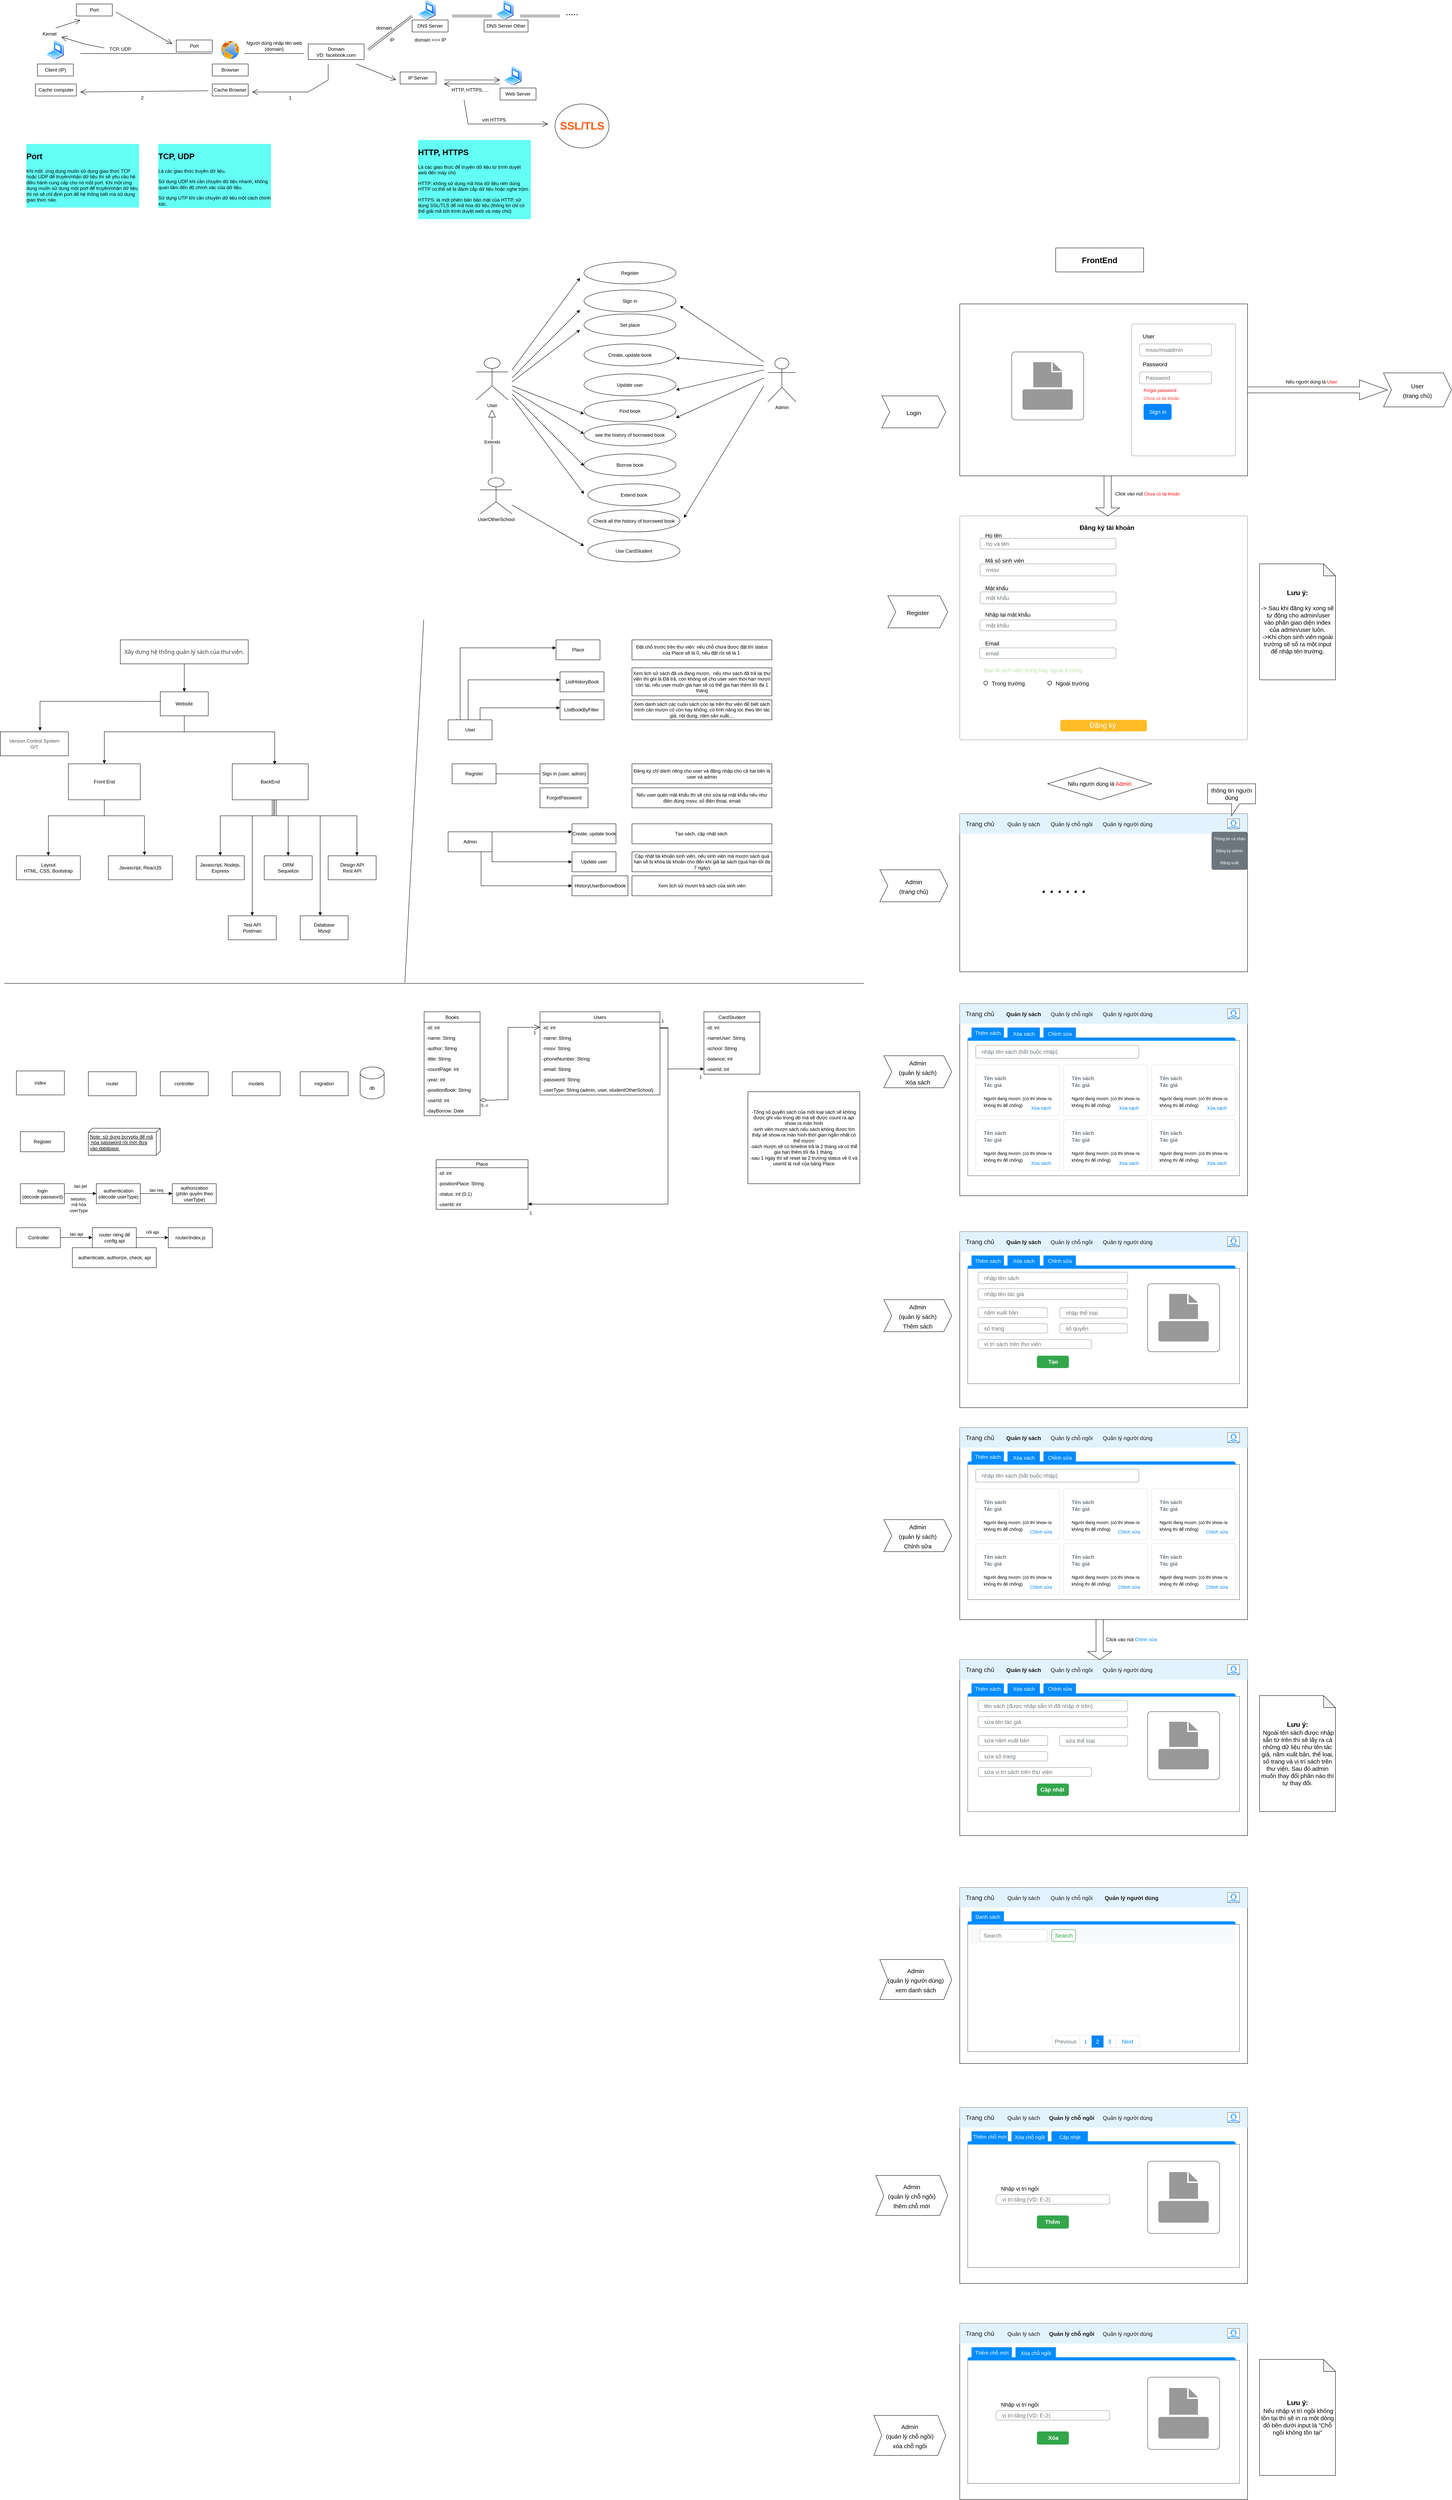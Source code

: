 <mxfile version="21.1.7" type="github">
  <diagram id="i-t45R0P4q4NNxCHWem7" name="Trang-1">
    <mxGraphModel dx="2150" dy="2273" grid="1" gridSize="10" guides="1" tooltips="1" connect="1" arrows="1" fold="1" page="1" pageScale="1" pageWidth="1100" pageHeight="1700" math="0" shadow="0">
      <root>
        <mxCell id="0" />
        <mxCell id="1" parent="0" />
        <mxCell id="PMNBnTn1wtBaRZHs1nPm-1" value="Register" style="html=1;" parent="1" vertex="1">
          <mxGeometry x="70" y="360" width="110" height="50" as="geometry" />
        </mxCell>
        <mxCell id="PMNBnTn1wtBaRZHs1nPm-2" value="Sign in (user, admin)" style="html=1;" parent="1" vertex="1">
          <mxGeometry x="290" y="360" width="120" height="50" as="geometry" />
        </mxCell>
        <mxCell id="PMNBnTn1wtBaRZHs1nPm-3" value="" style="line;strokeWidth=1;fillColor=none;align=left;verticalAlign=middle;spacingTop=-1;spacingLeft=3;spacingRight=3;rotatable=0;labelPosition=right;points=[];portConstraint=eastwest;strokeColor=inherit;" parent="1" vertex="1">
          <mxGeometry x="180" y="381" width="110" height="8" as="geometry" />
        </mxCell>
        <mxCell id="PMNBnTn1wtBaRZHs1nPm-4" value="ListBookByFilter&amp;nbsp;" style="html=1;" parent="1" vertex="1">
          <mxGeometry x="340" y="200" width="110" height="50" as="geometry" />
        </mxCell>
        <mxCell id="PMNBnTn1wtBaRZHs1nPm-8" value="Admin" style="html=1;" parent="1" vertex="1">
          <mxGeometry x="60" y="530" width="110" height="50" as="geometry" />
        </mxCell>
        <mxCell id="PMNBnTn1wtBaRZHs1nPm-9" value="User" style="html=1;" parent="1" vertex="1">
          <mxGeometry x="60" y="250" width="110" height="50" as="geometry" />
        </mxCell>
        <mxCell id="PMNBnTn1wtBaRZHs1nPm-11" value="" style="endArrow=block;endFill=1;html=1;edgeStyle=orthogonalEdgeStyle;align=left;verticalAlign=top;rounded=0;" parent="1" edge="1">
          <mxGeometry x="-1" relative="1" as="geometry">
            <mxPoint x="170" y="250" as="sourcePoint" />
            <mxPoint x="340" y="220" as="targetPoint" />
            <Array as="points">
              <mxPoint x="140" y="250" />
              <mxPoint x="140" y="220" />
              <mxPoint x="300" y="220" />
            </Array>
          </mxGeometry>
        </mxCell>
        <mxCell id="PMNBnTn1wtBaRZHs1nPm-14" value="Create, update book" style="html=1;" parent="1" vertex="1">
          <mxGeometry x="370" y="510" width="110" height="50" as="geometry" />
        </mxCell>
        <mxCell id="PMNBnTn1wtBaRZHs1nPm-16" value="Update user" style="html=1;" parent="1" vertex="1">
          <mxGeometry x="370" y="580" width="110" height="50" as="geometry" />
        </mxCell>
        <mxCell id="PMNBnTn1wtBaRZHs1nPm-17" value="" style="endArrow=block;endFill=1;html=1;edgeStyle=orthogonalEdgeStyle;align=left;verticalAlign=top;rounded=0;exitX=1;exitY=0.75;exitDx=0;exitDy=0;entryX=0;entryY=0.5;entryDx=0;entryDy=0;" parent="1" source="PMNBnTn1wtBaRZHs1nPm-8" target="PMNBnTn1wtBaRZHs1nPm-16" edge="1">
          <mxGeometry x="-1" relative="1" as="geometry">
            <mxPoint x="200" y="500" as="sourcePoint" />
            <mxPoint x="360" y="600" as="targetPoint" />
            <Array as="points">
              <mxPoint x="170" y="605" />
            </Array>
          </mxGeometry>
        </mxCell>
        <mxCell id="PMNBnTn1wtBaRZHs1nPm-22" value="" style="line;strokeWidth=1;fillColor=none;align=left;verticalAlign=middle;spacingTop=-1;spacingLeft=3;spacingRight=3;rotatable=0;labelPosition=right;points=[];portConstraint=eastwest;strokeColor=inherit;" parent="1" vertex="1">
          <mxGeometry x="-1050" y="900" width="2150" height="18" as="geometry" />
        </mxCell>
        <mxCell id="PMNBnTn1wtBaRZHs1nPm-23" value="Books" style="swimlane;fontStyle=0;childLayout=stackLayout;horizontal=1;startSize=26;fillColor=none;horizontalStack=0;resizeParent=1;resizeParentMax=0;resizeLast=0;collapsible=1;marginBottom=0;" parent="1" vertex="1">
          <mxGeometry y="980" width="140" height="260" as="geometry" />
        </mxCell>
        <mxCell id="PMNBnTn1wtBaRZHs1nPm-24" value="-id:  int" style="text;strokeColor=none;fillColor=none;align=left;verticalAlign=top;spacingLeft=4;spacingRight=4;overflow=hidden;rotatable=0;points=[[0,0.5],[1,0.5]];portConstraint=eastwest;" parent="PMNBnTn1wtBaRZHs1nPm-23" vertex="1">
          <mxGeometry y="26" width="140" height="26" as="geometry" />
        </mxCell>
        <mxCell id="PMNBnTn1wtBaRZHs1nPm-25" value="-name: String" style="text;strokeColor=none;fillColor=none;align=left;verticalAlign=top;spacingLeft=4;spacingRight=4;overflow=hidden;rotatable=0;points=[[0,0.5],[1,0.5]];portConstraint=eastwest;" parent="PMNBnTn1wtBaRZHs1nPm-23" vertex="1">
          <mxGeometry y="52" width="140" height="26" as="geometry" />
        </mxCell>
        <mxCell id="PMNBnTn1wtBaRZHs1nPm-26" value="-author: String" style="text;strokeColor=none;fillColor=none;align=left;verticalAlign=top;spacingLeft=4;spacingRight=4;overflow=hidden;rotatable=0;points=[[0,0.5],[1,0.5]];portConstraint=eastwest;" parent="PMNBnTn1wtBaRZHs1nPm-23" vertex="1">
          <mxGeometry y="78" width="140" height="26" as="geometry" />
        </mxCell>
        <mxCell id="PMNBnTn1wtBaRZHs1nPm-27" value="-title: String" style="text;strokeColor=none;fillColor=none;align=left;verticalAlign=top;spacingLeft=4;spacingRight=4;overflow=hidden;rotatable=0;points=[[0,0.5],[1,0.5]];portConstraint=eastwest;" parent="PMNBnTn1wtBaRZHs1nPm-23" vertex="1">
          <mxGeometry y="104" width="140" height="26" as="geometry" />
        </mxCell>
        <mxCell id="PMNBnTn1wtBaRZHs1nPm-28" value="-countPage: int" style="text;strokeColor=none;fillColor=none;align=left;verticalAlign=top;spacingLeft=4;spacingRight=4;overflow=hidden;rotatable=0;points=[[0,0.5],[1,0.5]];portConstraint=eastwest;" parent="PMNBnTn1wtBaRZHs1nPm-23" vertex="1">
          <mxGeometry y="130" width="140" height="26" as="geometry" />
        </mxCell>
        <mxCell id="PMNBnTn1wtBaRZHs1nPm-29" value="-year: int&#xa;" style="text;strokeColor=none;fillColor=none;align=left;verticalAlign=top;spacingLeft=4;spacingRight=4;overflow=hidden;rotatable=0;points=[[0,0.5],[1,0.5]];portConstraint=eastwest;" parent="PMNBnTn1wtBaRZHs1nPm-23" vertex="1">
          <mxGeometry y="156" width="140" height="26" as="geometry" />
        </mxCell>
        <mxCell id="PMNBnTn1wtBaRZHs1nPm-31" value="-positionBook: String" style="text;strokeColor=none;fillColor=none;align=left;verticalAlign=top;spacingLeft=4;spacingRight=4;overflow=hidden;rotatable=0;points=[[0,0.5],[1,0.5]];portConstraint=eastwest;" parent="PMNBnTn1wtBaRZHs1nPm-23" vertex="1">
          <mxGeometry y="182" width="140" height="26" as="geometry" />
        </mxCell>
        <mxCell id="sz2PVV6rExKH-MHVUiy9-4" value="-userId: int" style="text;strokeColor=none;fillColor=none;align=left;verticalAlign=top;spacingLeft=4;spacingRight=4;overflow=hidden;rotatable=0;points=[[0,0.5],[1,0.5]];portConstraint=eastwest;" parent="PMNBnTn1wtBaRZHs1nPm-23" vertex="1">
          <mxGeometry y="208" width="140" height="26" as="geometry" />
        </mxCell>
        <mxCell id="PMNBnTn1wtBaRZHs1nPm-44" value="-dayBorrow: Date" style="text;strokeColor=none;fillColor=none;align=left;verticalAlign=top;spacingLeft=4;spacingRight=4;overflow=hidden;rotatable=0;points=[[0,0.5],[1,0.5]];portConstraint=eastwest;" parent="PMNBnTn1wtBaRZHs1nPm-23" vertex="1">
          <mxGeometry y="234" width="140" height="26" as="geometry" />
        </mxCell>
        <mxCell id="PMNBnTn1wtBaRZHs1nPm-32" value="Users" style="swimlane;fontStyle=0;childLayout=stackLayout;horizontal=1;startSize=26;fillColor=none;horizontalStack=0;resizeParent=1;resizeParentMax=0;resizeLast=0;collapsible=1;marginBottom=0;" parent="1" vertex="1">
          <mxGeometry x="290" y="980" width="300" height="208" as="geometry" />
        </mxCell>
        <mxCell id="PMNBnTn1wtBaRZHs1nPm-33" value="-id: int" style="text;strokeColor=none;fillColor=none;align=left;verticalAlign=top;spacingLeft=4;spacingRight=4;overflow=hidden;rotatable=0;points=[[0,0.5],[1,0.5]];portConstraint=eastwest;" parent="PMNBnTn1wtBaRZHs1nPm-32" vertex="1">
          <mxGeometry y="26" width="300" height="26" as="geometry" />
        </mxCell>
        <mxCell id="PMNBnTn1wtBaRZHs1nPm-34" value="-name: String" style="text;strokeColor=none;fillColor=none;align=left;verticalAlign=top;spacingLeft=4;spacingRight=4;overflow=hidden;rotatable=0;points=[[0,0.5],[1,0.5]];portConstraint=eastwest;" parent="PMNBnTn1wtBaRZHs1nPm-32" vertex="1">
          <mxGeometry y="52" width="300" height="26" as="geometry" />
        </mxCell>
        <mxCell id="PMNBnTn1wtBaRZHs1nPm-35" value="-mssv: String" style="text;strokeColor=none;fillColor=none;align=left;verticalAlign=top;spacingLeft=4;spacingRight=4;overflow=hidden;rotatable=0;points=[[0,0.5],[1,0.5]];portConstraint=eastwest;" parent="PMNBnTn1wtBaRZHs1nPm-32" vertex="1">
          <mxGeometry y="78" width="300" height="26" as="geometry" />
        </mxCell>
        <mxCell id="PMNBnTn1wtBaRZHs1nPm-36" value="-phoneNumber: String" style="text;strokeColor=none;fillColor=none;align=left;verticalAlign=top;spacingLeft=4;spacingRight=4;overflow=hidden;rotatable=0;points=[[0,0.5],[1,0.5]];portConstraint=eastwest;" parent="PMNBnTn1wtBaRZHs1nPm-32" vertex="1">
          <mxGeometry y="104" width="300" height="26" as="geometry" />
        </mxCell>
        <mxCell id="PMNBnTn1wtBaRZHs1nPm-37" value="-email: String" style="text;strokeColor=none;fillColor=none;align=left;verticalAlign=top;spacingLeft=4;spacingRight=4;overflow=hidden;rotatable=0;points=[[0,0.5],[1,0.5]];portConstraint=eastwest;" parent="PMNBnTn1wtBaRZHs1nPm-32" vertex="1">
          <mxGeometry y="130" width="300" height="26" as="geometry" />
        </mxCell>
        <mxCell id="PMNBnTn1wtBaRZHs1nPm-38" value="-password: String " style="text;strokeColor=none;fillColor=none;align=left;verticalAlign=top;spacingLeft=4;spacingRight=4;overflow=hidden;rotatable=0;points=[[0,0.5],[1,0.5]];portConstraint=eastwest;" parent="PMNBnTn1wtBaRZHs1nPm-32" vertex="1">
          <mxGeometry y="156" width="300" height="26" as="geometry" />
        </mxCell>
        <mxCell id="PMNBnTn1wtBaRZHs1nPm-39" value="-userType: String (admin, user, studentOtherSchool)" style="text;strokeColor=none;fillColor=none;align=left;verticalAlign=top;spacingLeft=4;spacingRight=4;overflow=hidden;rotatable=0;points=[[0,0.5],[1,0.5]];portConstraint=eastwest;" parent="PMNBnTn1wtBaRZHs1nPm-32" vertex="1">
          <mxGeometry y="182" width="300" height="26" as="geometry" />
        </mxCell>
        <mxCell id="PMNBnTn1wtBaRZHs1nPm-42" value="" style="endArrow=block;endFill=1;html=1;edgeStyle=orthogonalEdgeStyle;align=left;verticalAlign=top;rounded=0;" parent="1" edge="1">
          <mxGeometry x="-1" relative="1" as="geometry">
            <mxPoint x="170" y="530" as="sourcePoint" />
            <mxPoint x="370" y="530" as="targetPoint" />
            <Array as="points">
              <mxPoint x="330" y="530" />
              <mxPoint x="330" y="530" />
            </Array>
          </mxGeometry>
        </mxCell>
        <mxCell id="PMNBnTn1wtBaRZHs1nPm-45" value="Place" style="swimlane;fontStyle=0;childLayout=stackLayout;horizontal=1;startSize=20;fillColor=none;horizontalStack=0;resizeParent=1;resizeParentMax=0;resizeLast=0;collapsible=1;marginBottom=0;" parent="1" vertex="1">
          <mxGeometry x="30" y="1350" width="230" height="124" as="geometry" />
        </mxCell>
        <mxCell id="PMNBnTn1wtBaRZHs1nPm-46" value="-id: int" style="text;strokeColor=none;fillColor=none;align=left;verticalAlign=top;spacingLeft=4;spacingRight=4;overflow=hidden;rotatable=0;points=[[0,0.5],[1,0.5]];portConstraint=eastwest;" parent="PMNBnTn1wtBaRZHs1nPm-45" vertex="1">
          <mxGeometry y="20" width="230" height="26" as="geometry" />
        </mxCell>
        <mxCell id="PMNBnTn1wtBaRZHs1nPm-47" value="-positionPlace: String" style="text;strokeColor=none;fillColor=none;align=left;verticalAlign=top;spacingLeft=4;spacingRight=4;overflow=hidden;rotatable=0;points=[[0,0.5],[1,0.5]];portConstraint=eastwest;" parent="PMNBnTn1wtBaRZHs1nPm-45" vertex="1">
          <mxGeometry y="46" width="230" height="26" as="geometry" />
        </mxCell>
        <mxCell id="PMNBnTn1wtBaRZHs1nPm-48" value="-status: int (0,1)" style="text;strokeColor=none;fillColor=none;align=left;verticalAlign=top;spacingLeft=4;spacingRight=4;overflow=hidden;rotatable=0;points=[[0,0.5],[1,0.5]];portConstraint=eastwest;" parent="PMNBnTn1wtBaRZHs1nPm-45" vertex="1">
          <mxGeometry y="72" width="230" height="26" as="geometry" />
        </mxCell>
        <mxCell id="sz2PVV6rExKH-MHVUiy9-19" value="-userId: int" style="text;strokeColor=none;fillColor=none;align=left;verticalAlign=top;spacingLeft=4;spacingRight=4;overflow=hidden;rotatable=0;points=[[0,0.5],[1,0.5]];portConstraint=eastwest;" parent="PMNBnTn1wtBaRZHs1nPm-45" vertex="1">
          <mxGeometry y="98" width="230" height="26" as="geometry" />
        </mxCell>
        <mxCell id="sz2PVV6rExKH-MHVUiy9-1" value="" style="endArrow=open;html=1;endSize=12;startArrow=diamondThin;startSize=14;startFill=0;edgeStyle=orthogonalEdgeStyle;rounded=0;entryX=0;entryY=0.5;entryDx=0;entryDy=0;exitX=1;exitY=0.5;exitDx=0;exitDy=0;" parent="1" source="sz2PVV6rExKH-MHVUiy9-4" target="PMNBnTn1wtBaRZHs1nPm-33" edge="1">
          <mxGeometry x="0.016" relative="1" as="geometry">
            <mxPoint x="180" y="1180" as="sourcePoint" />
            <mxPoint x="210" y="980" as="targetPoint" />
            <Array as="points">
              <mxPoint x="180" y="1201" />
              <mxPoint x="180" y="1200" />
              <mxPoint x="210" y="1200" />
              <mxPoint x="210" y="1019" />
            </Array>
            <mxPoint as="offset" />
          </mxGeometry>
        </mxCell>
        <mxCell id="sz2PVV6rExKH-MHVUiy9-2" value="0..n" style="edgeLabel;resizable=0;html=1;align=left;verticalAlign=top;" parent="sz2PVV6rExKH-MHVUiy9-1" connectable="0" vertex="1">
          <mxGeometry x="-1" relative="1" as="geometry" />
        </mxCell>
        <mxCell id="sz2PVV6rExKH-MHVUiy9-3" value="1" style="edgeLabel;resizable=0;html=1;align=right;verticalAlign=top;" parent="sz2PVV6rExKH-MHVUiy9-1" connectable="0" vertex="1">
          <mxGeometry x="1" relative="1" as="geometry">
            <mxPoint x="-10" as="offset" />
          </mxGeometry>
        </mxCell>
        <mxCell id="sz2PVV6rExKH-MHVUiy9-5" value="ListHistoryBook" style="html=1;" parent="1" vertex="1">
          <mxGeometry x="340" y="130" width="110" height="50" as="geometry" />
        </mxCell>
        <mxCell id="sz2PVV6rExKH-MHVUiy9-6" value="HistoryUserBorrowBook" style="html=1;" parent="1" vertex="1">
          <mxGeometry x="370" y="640" width="140" height="50" as="geometry" />
        </mxCell>
        <mxCell id="sz2PVV6rExKH-MHVUiy9-10" value="" style="endArrow=block;endFill=1;html=1;edgeStyle=orthogonalEdgeStyle;align=left;verticalAlign=top;rounded=0;exitX=0.5;exitY=0;exitDx=0;exitDy=0;" parent="1" source="PMNBnTn1wtBaRZHs1nPm-9" edge="1">
          <mxGeometry x="-1" y="25" relative="1" as="geometry">
            <mxPoint x="120" y="240" as="sourcePoint" />
            <mxPoint x="340" y="150" as="targetPoint" />
            <Array as="points">
              <mxPoint x="110" y="250" />
              <mxPoint x="110" y="150" />
            </Array>
            <mxPoint x="15" y="-5" as="offset" />
          </mxGeometry>
        </mxCell>
        <mxCell id="sz2PVV6rExKH-MHVUiy9-12" value="" style="endArrow=block;endFill=1;html=1;edgeStyle=orthogonalEdgeStyle;align=left;verticalAlign=top;rounded=0;exitX=0.75;exitY=1;exitDx=0;exitDy=0;" parent="1" source="PMNBnTn1wtBaRZHs1nPm-8" edge="1">
          <mxGeometry x="-1" relative="1" as="geometry">
            <mxPoint x="80" y="470" as="sourcePoint" />
            <mxPoint x="370" y="665" as="targetPoint" />
            <Array as="points">
              <mxPoint x="143" y="665" />
            </Array>
          </mxGeometry>
        </mxCell>
        <mxCell id="sz2PVV6rExKH-MHVUiy9-13" value="Place" style="html=1;" parent="1" vertex="1">
          <mxGeometry x="330" y="50" width="110" height="50" as="geometry" />
        </mxCell>
        <mxCell id="sz2PVV6rExKH-MHVUiy9-14" value="" style="endArrow=block;endFill=1;html=1;edgeStyle=orthogonalEdgeStyle;align=left;verticalAlign=top;rounded=0;exitX=0.193;exitY=-0.044;exitDx=0;exitDy=0;exitPerimeter=0;" parent="1" source="PMNBnTn1wtBaRZHs1nPm-9" edge="1">
          <mxGeometry x="-1" relative="1" as="geometry">
            <mxPoint x="115" y="172.5" as="sourcePoint" />
            <mxPoint x="330" y="70" as="targetPoint" />
            <Array as="points">
              <mxPoint x="81" y="250" />
              <mxPoint x="90" y="250" />
              <mxPoint x="90" y="70" />
            </Array>
          </mxGeometry>
        </mxCell>
        <mxCell id="sz2PVV6rExKH-MHVUiy9-15" value="" style="endArrow=block;endFill=1;html=1;edgeStyle=orthogonalEdgeStyle;align=left;verticalAlign=top;rounded=0;entryX=1;entryY=0.5;entryDx=0;entryDy=0;exitX=1;exitY=0.5;exitDx=0;exitDy=0;" parent="1" source="PMNBnTn1wtBaRZHs1nPm-33" target="sz2PVV6rExKH-MHVUiy9-19" edge="1">
          <mxGeometry x="-0.903" y="10" relative="1" as="geometry">
            <mxPoint x="520" y="1020" as="sourcePoint" />
            <mxPoint x="310" y="1400" as="targetPoint" />
            <Array as="points">
              <mxPoint x="590" y="1020" />
              <mxPoint x="610" y="1020" />
              <mxPoint x="610" y="1461" />
            </Array>
            <mxPoint as="offset" />
          </mxGeometry>
        </mxCell>
        <mxCell id="sz2PVV6rExKH-MHVUiy9-20" value="1" style="edgeLabel;resizable=0;html=1;align=right;verticalAlign=top;" parent="1" connectable="0" vertex="1">
          <mxGeometry x="600" y="990" as="geometry" />
        </mxCell>
        <mxCell id="sz2PVV6rExKH-MHVUiy9-21" value="1" style="edgeLabel;resizable=0;html=1;align=right;verticalAlign=top;" parent="1" connectable="0" vertex="1">
          <mxGeometry x="270" y="1470" as="geometry" />
        </mxCell>
        <mxCell id="wgvQ3o1FkacQmC9o5JXv-1" value="Front End" style="rounded=0;whiteSpace=wrap;html=1;" parent="1" vertex="1">
          <mxGeometry x="-890" y="360" width="180" height="90" as="geometry" />
        </mxCell>
        <mxCell id="wgvQ3o1FkacQmC9o5JXv-3" value="BackEnd" style="rounded=0;whiteSpace=wrap;html=1;" parent="1" vertex="1">
          <mxGeometry x="-480" y="360" width="190" height="90" as="geometry" />
        </mxCell>
        <mxCell id="wgvQ3o1FkacQmC9o5JXv-4" value="&lt;span style=&quot;color: rgb(52, 52, 52); font-family: &amp;quot;Segoe UI&amp;quot;, &amp;quot;Helvetica Neue&amp;quot;, &amp;quot;Droid Sans&amp;quot;, Arial, Tahoma, Geneva, sans-serif; font-size: 14px; text-align: right; background-color: rgb(255, 255, 255);&quot;&gt;Xây dựng hệ thống quản lý sách của thư viện.&lt;/span&gt;" style="rounded=0;whiteSpace=wrap;html=1;" parent="1" vertex="1">
          <mxGeometry x="-760" y="50" width="320" height="60" as="geometry" />
        </mxCell>
        <mxCell id="wgvQ3o1FkacQmC9o5JXv-5" value="Website" style="rounded=0;whiteSpace=wrap;html=1;" parent="1" vertex="1">
          <mxGeometry x="-660" y="180" width="120" height="60" as="geometry" />
        </mxCell>
        <mxCell id="wgvQ3o1FkacQmC9o5JXv-6" value="" style="endArrow=block;endFill=1;html=1;edgeStyle=orthogonalEdgeStyle;align=left;verticalAlign=top;rounded=0;entryX=0.5;entryY=0;entryDx=0;entryDy=0;exitX=0.5;exitY=1;exitDx=0;exitDy=0;" parent="1" source="wgvQ3o1FkacQmC9o5JXv-4" target="wgvQ3o1FkacQmC9o5JXv-5" edge="1">
          <mxGeometry x="-1" relative="1" as="geometry">
            <mxPoint x="-920" y="150" as="sourcePoint" />
            <mxPoint x="-760" y="150" as="targetPoint" />
          </mxGeometry>
        </mxCell>
        <mxCell id="wgvQ3o1FkacQmC9o5JXv-8" value="" style="endArrow=block;endFill=1;html=1;edgeStyle=orthogonalEdgeStyle;align=left;verticalAlign=top;rounded=0;exitX=0.5;exitY=1;exitDx=0;exitDy=0;entryX=0.5;entryY=0;entryDx=0;entryDy=0;" parent="1" source="wgvQ3o1FkacQmC9o5JXv-5" target="wgvQ3o1FkacQmC9o5JXv-1" edge="1">
          <mxGeometry x="-1" relative="1" as="geometry">
            <mxPoint x="-750" y="120" as="sourcePoint" />
            <mxPoint x="-960" y="280" as="targetPoint" />
            <Array as="points">
              <mxPoint x="-760" y="280" />
              <mxPoint x="-960" y="280" />
            </Array>
          </mxGeometry>
        </mxCell>
        <mxCell id="wgvQ3o1FkacQmC9o5JXv-9" value="" style="endArrow=block;endFill=1;html=1;edgeStyle=orthogonalEdgeStyle;align=left;verticalAlign=top;rounded=0;entryX=0.559;entryY=0.02;entryDx=0;entryDy=0;entryPerimeter=0;exitX=0.5;exitY=1;exitDx=0;exitDy=0;" parent="1" source="wgvQ3o1FkacQmC9o5JXv-5" target="wgvQ3o1FkacQmC9o5JXv-3" edge="1">
          <mxGeometry x="-1" relative="1" as="geometry">
            <mxPoint x="-760" y="250" as="sourcePoint" />
            <mxPoint x="-570" y="300" as="targetPoint" />
            <Array as="points">
              <mxPoint x="-600" y="280" />
              <mxPoint x="-374" y="280" />
            </Array>
          </mxGeometry>
        </mxCell>
        <mxCell id="wgvQ3o1FkacQmC9o5JXv-10" value="Đặt chỗ trước trên thư viện: nếu chỗ chưa được đặt thì status của Place sẽ là 0, nếu đặt rồi sẽ là 1&amp;nbsp;" style="rounded=0;whiteSpace=wrap;html=1;" parent="1" vertex="1">
          <mxGeometry x="520" y="50" width="350" height="50" as="geometry" />
        </mxCell>
        <mxCell id="wgvQ3o1FkacQmC9o5JXv-11" value="Xem lịch sử sách đã và đang mượn,&amp;nbsp; nếu như sách đã trả lại thư viện thì ghi là Đã trả, còn không sẽ cho user xem thời hạn mượn còn lại, nếu user muốn gia hạn sẽ có thể gia hạn thêm tối đa 1 tháng" style="rounded=0;whiteSpace=wrap;html=1;" parent="1" vertex="1">
          <mxGeometry x="520" y="120" width="350" height="70" as="geometry" />
        </mxCell>
        <mxCell id="wgvQ3o1FkacQmC9o5JXv-12" value="Xem danh sách các cuốn sách còn lại trên thư viện để biết sách mình cần mượn có còn hay không, có tính năng lọc theo tên tác giả, nội dung, năm sản xuất,..." style="rounded=0;whiteSpace=wrap;html=1;" parent="1" vertex="1">
          <mxGeometry x="520" y="200" width="350" height="50" as="geometry" />
        </mxCell>
        <mxCell id="wgvQ3o1FkacQmC9o5JXv-13" value="Đăng ký chỉ dành riêng cho user và đăng nhập cho cả hai bên là user và admin" style="rounded=0;whiteSpace=wrap;html=1;" parent="1" vertex="1">
          <mxGeometry x="520" y="360" width="350" height="50" as="geometry" />
        </mxCell>
        <mxCell id="wgvQ3o1FkacQmC9o5JXv-15" value="Tạo sách, cập nhật sách&amp;nbsp;" style="rounded=0;whiteSpace=wrap;html=1;" parent="1" vertex="1">
          <mxGeometry x="520" y="510" width="350" height="50" as="geometry" />
        </mxCell>
        <mxCell id="wgvQ3o1FkacQmC9o5JXv-16" value="Cập nhật tài khoản sinh viên, nếu sinh viên mà mượn sách quá hạn sẽ bị khóa tài khoản cho đến khi giả lại sách (quá hạn tối đa 7 ngày)" style="rounded=0;whiteSpace=wrap;html=1;" parent="1" vertex="1">
          <mxGeometry x="520" y="580" width="350" height="50" as="geometry" />
        </mxCell>
        <mxCell id="wgvQ3o1FkacQmC9o5JXv-18" value="Xem lịch sử mượn trả sách của sinh viên" style="rounded=0;whiteSpace=wrap;html=1;" parent="1" vertex="1">
          <mxGeometry x="520" y="640" width="350" height="50" as="geometry" />
        </mxCell>
        <mxCell id="wgvQ3o1FkacQmC9o5JXv-21" value="Layout&lt;br&gt;HTML, CSS, Bootstrap" style="rounded=0;whiteSpace=wrap;html=1;" parent="1" vertex="1">
          <mxGeometry x="-1020" y="590" width="160" height="60" as="geometry" />
        </mxCell>
        <mxCell id="wgvQ3o1FkacQmC9o5JXv-22" value="" style="endArrow=block;endFill=1;html=1;edgeStyle=orthogonalEdgeStyle;align=left;verticalAlign=top;rounded=0;exitX=0.5;exitY=1;exitDx=0;exitDy=0;" parent="1" edge="1">
          <mxGeometry x="-1" relative="1" as="geometry">
            <mxPoint x="-800" y="450" as="sourcePoint" />
            <mxPoint x="-940" y="590" as="targetPoint" />
            <Array as="points">
              <mxPoint x="-800" y="490" />
              <mxPoint x="-940" y="490" />
              <mxPoint x="-940" y="570" />
            </Array>
          </mxGeometry>
        </mxCell>
        <mxCell id="wgvQ3o1FkacQmC9o5JXv-23" value="Javascript, ReactJS" style="rounded=0;whiteSpace=wrap;html=1;" parent="1" vertex="1">
          <mxGeometry x="-790" y="590" width="160" height="60" as="geometry" />
        </mxCell>
        <mxCell id="wgvQ3o1FkacQmC9o5JXv-27" value="" style="endArrow=block;endFill=1;html=1;edgeStyle=orthogonalEdgeStyle;align=left;verticalAlign=top;rounded=0;entryX=0.565;entryY=-0.023;entryDx=0;entryDy=0;entryPerimeter=0;" parent="1" target="wgvQ3o1FkacQmC9o5JXv-23" edge="1">
          <mxGeometry x="-0.895" y="20" relative="1" as="geometry">
            <mxPoint x="-800" y="460" as="sourcePoint" />
            <mxPoint x="-720" y="550" as="targetPoint" />
            <Array as="points">
              <mxPoint x="-800" y="490" />
              <mxPoint x="-700" y="490" />
            </Array>
            <mxPoint as="offset" />
          </mxGeometry>
        </mxCell>
        <mxCell id="wgvQ3o1FkacQmC9o5JXv-29" value="Javascript, Nodejs, Express" style="rounded=0;whiteSpace=wrap;html=1;" parent="1" vertex="1">
          <mxGeometry x="-570" y="590" width="120" height="60" as="geometry" />
        </mxCell>
        <mxCell id="wgvQ3o1FkacQmC9o5JXv-30" value="ORM&lt;br&gt;Sequelize" style="rounded=0;whiteSpace=wrap;html=1;" parent="1" vertex="1">
          <mxGeometry x="-400" y="590" width="120" height="60" as="geometry" />
        </mxCell>
        <mxCell id="wgvQ3o1FkacQmC9o5JXv-31" value="Design API&lt;br&gt;Rest API" style="rounded=0;whiteSpace=wrap;html=1;" parent="1" vertex="1">
          <mxGeometry x="-240" y="590" width="120" height="60" as="geometry" />
        </mxCell>
        <mxCell id="wgvQ3o1FkacQmC9o5JXv-32" value="" style="endArrow=block;endFill=1;html=1;edgeStyle=orthogonalEdgeStyle;align=left;verticalAlign=top;rounded=0;entryX=0.5;entryY=0;entryDx=0;entryDy=0;exitX=0.545;exitY=1.011;exitDx=0;exitDy=0;exitPerimeter=0;" parent="1" source="wgvQ3o1FkacQmC9o5JXv-3" target="wgvQ3o1FkacQmC9o5JXv-29" edge="1">
          <mxGeometry x="-1" relative="1" as="geometry">
            <mxPoint x="-690" y="480" as="sourcePoint" />
            <mxPoint x="-530" y="480" as="targetPoint" />
            <Array as="points">
              <mxPoint x="-376" y="490" />
              <mxPoint x="-510" y="490" />
            </Array>
          </mxGeometry>
        </mxCell>
        <mxCell id="wgvQ3o1FkacQmC9o5JXv-34" value="" style="endArrow=block;endFill=1;html=1;edgeStyle=orthogonalEdgeStyle;align=left;verticalAlign=top;rounded=0;entryX=0.5;entryY=0;entryDx=0;entryDy=0;" parent="1" target="wgvQ3o1FkacQmC9o5JXv-30" edge="1">
          <mxGeometry x="-1" relative="1" as="geometry">
            <mxPoint x="-374" y="450" as="sourcePoint" />
            <mxPoint x="-530" y="480" as="targetPoint" />
            <Array as="points">
              <mxPoint x="-374" y="490" />
              <mxPoint x="-340" y="490" />
            </Array>
          </mxGeometry>
        </mxCell>
        <mxCell id="wgvQ3o1FkacQmC9o5JXv-36" value="" style="endArrow=block;endFill=1;html=1;edgeStyle=orthogonalEdgeStyle;align=left;verticalAlign=top;rounded=0;" parent="1" edge="1">
          <mxGeometry x="-1" relative="1" as="geometry">
            <mxPoint x="-360" y="450" as="sourcePoint" />
            <mxPoint x="-168" y="590" as="targetPoint" />
            <Array as="points">
              <mxPoint x="-370" y="450" />
              <mxPoint x="-370" y="490" />
              <mxPoint x="-168" y="490" />
            </Array>
          </mxGeometry>
        </mxCell>
        <mxCell id="wgvQ3o1FkacQmC9o5JXv-38" value="Test API&lt;br&gt;Postman" style="rounded=0;whiteSpace=wrap;html=1;" parent="1" vertex="1">
          <mxGeometry x="-490" y="740" width="120" height="60" as="geometry" />
        </mxCell>
        <mxCell id="wgvQ3o1FkacQmC9o5JXv-39" value="&lt;span style=&quot;color: rgb(77, 81, 86); font-family: arial, sans-serif; text-align: left; background-color: rgb(255, 255, 255);&quot;&gt;&lt;font style=&quot;font-size: 12px;&quot;&gt;Version Control System&lt;/font&gt;&lt;br&gt;&lt;font style=&quot;font-size: 12px;&quot;&gt;GIT&lt;/font&gt;&lt;br&gt;&lt;/span&gt;" style="rounded=0;whiteSpace=wrap;html=1;" parent="1" vertex="1">
          <mxGeometry x="-1060" y="280" width="170" height="60" as="geometry" />
        </mxCell>
        <mxCell id="wgvQ3o1FkacQmC9o5JXv-40" value="" style="endArrow=block;endFill=1;html=1;edgeStyle=orthogonalEdgeStyle;align=left;verticalAlign=top;rounded=0;exitX=0.01;exitY=0.397;exitDx=0;exitDy=0;exitPerimeter=0;entryX=0.583;entryY=-0.043;entryDx=0;entryDy=0;entryPerimeter=0;" parent="1" source="wgvQ3o1FkacQmC9o5JXv-5" target="wgvQ3o1FkacQmC9o5JXv-39" edge="1">
          <mxGeometry x="-1" y="14" relative="1" as="geometry">
            <mxPoint x="-790" y="160" as="sourcePoint" />
            <mxPoint x="-1040" y="220" as="targetPoint" />
            <Array as="points">
              <mxPoint x="-961" y="204" />
            </Array>
            <mxPoint x="-4" y="-10" as="offset" />
          </mxGeometry>
        </mxCell>
        <mxCell id="wgvQ3o1FkacQmC9o5JXv-42" value="Database&lt;br&gt;Mysql" style="rounded=0;whiteSpace=wrap;html=1;fontSize=12;" parent="1" vertex="1">
          <mxGeometry x="-310" y="740" width="120" height="60" as="geometry" />
        </mxCell>
        <mxCell id="wgvQ3o1FkacQmC9o5JXv-43" value="" style="endArrow=block;endFill=1;html=1;edgeStyle=orthogonalEdgeStyle;align=left;verticalAlign=top;rounded=0;fontSize=12;exitX=0.5;exitY=1;exitDx=0;exitDy=0;" parent="1" source="wgvQ3o1FkacQmC9o5JXv-3" target="wgvQ3o1FkacQmC9o5JXv-38" edge="1">
          <mxGeometry x="-1" relative="1" as="geometry">
            <mxPoint x="-380" y="460" as="sourcePoint" />
            <mxPoint x="-310" y="640" as="targetPoint" />
            <Array as="points">
              <mxPoint x="-380" y="450" />
              <mxPoint x="-380" y="490" />
              <mxPoint x="-430" y="490" />
            </Array>
          </mxGeometry>
        </mxCell>
        <mxCell id="wgvQ3o1FkacQmC9o5JXv-45" value="" style="endArrow=block;endFill=1;html=1;edgeStyle=orthogonalEdgeStyle;align=left;verticalAlign=top;rounded=0;fontSize=12;entryX=0.417;entryY=0;entryDx=0;entryDy=0;entryPerimeter=0;" parent="1" target="wgvQ3o1FkacQmC9o5JXv-42" edge="1">
          <mxGeometry x="-1" relative="1" as="geometry">
            <mxPoint x="-370" y="454" as="sourcePoint" />
            <mxPoint x="-260" y="720" as="targetPoint" />
            <Array as="points">
              <mxPoint x="-370" y="490" />
              <mxPoint x="-260" y="490" />
            </Array>
          </mxGeometry>
        </mxCell>
        <mxCell id="wgvQ3o1FkacQmC9o5JXv-47" value="ForgotPassword" style="rounded=0;whiteSpace=wrap;html=1;fontSize=12;" parent="1" vertex="1">
          <mxGeometry x="290" y="420" width="120" height="50" as="geometry" />
        </mxCell>
        <mxCell id="wgvQ3o1FkacQmC9o5JXv-49" value="Nếu user quên mật khẩu thì sẽ cho sửa lại mật khẩu nếu như điền đúng mssv, số điện thoại, email" style="rounded=0;whiteSpace=wrap;html=1;" parent="1" vertex="1">
          <mxGeometry x="520" y="420" width="350" height="50" as="geometry" />
        </mxCell>
        <mxCell id="uZuEM_bw6iPWwp2u1Iur-1" value="" style="endArrow=none;html=1;rounded=0;exitX=0.466;exitY=0.389;exitDx=0;exitDy=0;exitPerimeter=0;" parent="1" source="PMNBnTn1wtBaRZHs1nPm-22" edge="1">
          <mxGeometry width="50" height="50" relative="1" as="geometry">
            <mxPoint x="-160" y="750" as="sourcePoint" />
            <mxPoint x="-1" as="targetPoint" />
          </mxGeometry>
        </mxCell>
        <mxCell id="XsTKVomyEp_vysgjA1EA-1" value="CardStudent" style="swimlane;fontStyle=0;childLayout=stackLayout;horizontal=1;startSize=26;fillColor=none;horizontalStack=0;resizeParent=1;resizeParentMax=0;resizeLast=0;collapsible=1;marginBottom=0;" parent="1" vertex="1">
          <mxGeometry x="700" y="980" width="140" height="156" as="geometry" />
        </mxCell>
        <mxCell id="XsTKVomyEp_vysgjA1EA-2" value="-id: int" style="text;strokeColor=none;fillColor=none;align=left;verticalAlign=top;spacingLeft=4;spacingRight=4;overflow=hidden;rotatable=0;points=[[0,0.5],[1,0.5]];portConstraint=eastwest;" parent="XsTKVomyEp_vysgjA1EA-1" vertex="1">
          <mxGeometry y="26" width="140" height="26" as="geometry" />
        </mxCell>
        <mxCell id="XsTKVomyEp_vysgjA1EA-3" value="-nameUser:  String" style="text;strokeColor=none;fillColor=none;align=left;verticalAlign=top;spacingLeft=4;spacingRight=4;overflow=hidden;rotatable=0;points=[[0,0.5],[1,0.5]];portConstraint=eastwest;" parent="XsTKVomyEp_vysgjA1EA-1" vertex="1">
          <mxGeometry y="52" width="140" height="26" as="geometry" />
        </mxCell>
        <mxCell id="XsTKVomyEp_vysgjA1EA-4" value="-school: String" style="text;strokeColor=none;fillColor=none;align=left;verticalAlign=top;spacingLeft=4;spacingRight=4;overflow=hidden;rotatable=0;points=[[0,0.5],[1,0.5]];portConstraint=eastwest;" parent="XsTKVomyEp_vysgjA1EA-1" vertex="1">
          <mxGeometry y="78" width="140" height="26" as="geometry" />
        </mxCell>
        <mxCell id="XsTKVomyEp_vysgjA1EA-5" value="-balance: int" style="text;strokeColor=none;fillColor=none;align=left;verticalAlign=top;spacingLeft=4;spacingRight=4;overflow=hidden;rotatable=0;points=[[0,0.5],[1,0.5]];portConstraint=eastwest;" parent="XsTKVomyEp_vysgjA1EA-1" vertex="1">
          <mxGeometry y="104" width="140" height="26" as="geometry" />
        </mxCell>
        <mxCell id="XsTKVomyEp_vysgjA1EA-6" value="-userId: int" style="text;strokeColor=none;fillColor=none;align=left;verticalAlign=top;spacingLeft=4;spacingRight=4;overflow=hidden;rotatable=0;points=[[0,0.5],[1,0.5]];portConstraint=eastwest;" parent="XsTKVomyEp_vysgjA1EA-1" vertex="1">
          <mxGeometry y="130" width="140" height="26" as="geometry" />
        </mxCell>
        <mxCell id="XsTKVomyEp_vysgjA1EA-11" value="" style="endArrow=block;endFill=1;html=1;edgeStyle=orthogonalEdgeStyle;align=left;verticalAlign=top;rounded=0;exitX=1;exitY=0.5;exitDx=0;exitDy=0;entryX=0;entryY=0.5;entryDx=0;entryDy=0;" parent="1" target="XsTKVomyEp_vysgjA1EA-6" edge="1">
          <mxGeometry x="-0.903" y="10" relative="1" as="geometry">
            <mxPoint x="590" y="1019.5" as="sourcePoint" />
            <mxPoint x="670" y="1140" as="targetPoint" />
            <Array as="points">
              <mxPoint x="590" y="1021" />
              <mxPoint x="610" y="1021" />
              <mxPoint x="610" y="1123" />
            </Array>
            <mxPoint as="offset" />
          </mxGeometry>
        </mxCell>
        <mxCell id="XsTKVomyEp_vysgjA1EA-12" value="1" style="edgeLabel;resizable=0;html=1;align=right;verticalAlign=top;" parent="1" connectable="0" vertex="1">
          <mxGeometry x="695" y="1130" as="geometry" />
        </mxCell>
        <mxCell id="XsTKVomyEp_vysgjA1EA-13" value="-Tổng số quyển sách của một loại sách sẽ không được ghi vào trong db mà sẽ được count ra api show ra màn hình&lt;br&gt;-sinh viên mượn sách nếu sách không được tìm thấy sẽ show ra màn hình thời gian ngắn nhất có thể mượn&lt;br&gt;-sách mượn sẽ có timeline trả là 2 tháng và có thể gia hạn thêm tối đa 1 tháng.&lt;br&gt;-sau 1 ngày thì sẽ reset lại 2 trường status về 0 và userId là null của bảng Place" style="rounded=0;whiteSpace=wrap;html=1;" parent="1" vertex="1">
          <mxGeometry x="810" y="1180" width="280" height="230" as="geometry" />
        </mxCell>
        <mxCell id="J5_ubwYrpImXxwMJO44a-1" value="index" style="rounded=0;whiteSpace=wrap;html=1;" parent="1" vertex="1">
          <mxGeometry x="-1020" y="1128" width="120" height="60" as="geometry" />
        </mxCell>
        <mxCell id="J5_ubwYrpImXxwMJO44a-2" value="router" style="rounded=0;whiteSpace=wrap;html=1;" parent="1" vertex="1">
          <mxGeometry x="-840" y="1130" width="120" height="60" as="geometry" />
        </mxCell>
        <mxCell id="J5_ubwYrpImXxwMJO44a-3" value="controller" style="rounded=0;whiteSpace=wrap;html=1;" parent="1" vertex="1">
          <mxGeometry x="-660" y="1130" width="120" height="60" as="geometry" />
        </mxCell>
        <mxCell id="J5_ubwYrpImXxwMJO44a-4" value="migration" style="rounded=0;whiteSpace=wrap;html=1;" parent="1" vertex="1">
          <mxGeometry x="-310" y="1130" width="120" height="60" as="geometry" />
        </mxCell>
        <mxCell id="J5_ubwYrpImXxwMJO44a-5" value="models" style="rounded=0;whiteSpace=wrap;html=1;" parent="1" vertex="1">
          <mxGeometry x="-480" y="1130" width="120" height="60" as="geometry" />
        </mxCell>
        <mxCell id="J5_ubwYrpImXxwMJO44a-6" value="db" style="shape=cylinder3;whiteSpace=wrap;html=1;boundedLbl=1;backgroundOutline=1;size=15;" parent="1" vertex="1">
          <mxGeometry x="-160" y="1118" width="60" height="80" as="geometry" />
        </mxCell>
        <mxCell id="5y8kFZeuz5u2EM3Kr_l1-4" value="tạo jwt" style="html=1;verticalAlign=bottom;endArrow=block;rounded=0;" parent="1" edge="1">
          <mxGeometry y="10" width="80" relative="1" as="geometry">
            <mxPoint x="-900" y="1434.5" as="sourcePoint" />
            <mxPoint x="-820" y="1434.5" as="targetPoint" />
            <mxPoint as="offset" />
          </mxGeometry>
        </mxCell>
        <mxCell id="5y8kFZeuz5u2EM3Kr_l1-5" value="login&lt;br&gt;(decode password)" style="html=1;" parent="1" vertex="1">
          <mxGeometry x="-1010" y="1410" width="110" height="50" as="geometry" />
        </mxCell>
        <mxCell id="5y8kFZeuz5u2EM3Kr_l1-6" value="authentication&lt;br&gt;(decode userType)" style="html=1;" parent="1" vertex="1">
          <mxGeometry x="-820" y="1410" width="110" height="50" as="geometry" />
        </mxCell>
        <mxCell id="5y8kFZeuz5u2EM3Kr_l1-7" value="&lt;div style=&quot;text-align: center;&quot;&gt;&lt;span style=&quot;font-size: 11px; background-color: rgb(255, 255, 255);&quot;&gt;session, mã hóa userType&lt;/span&gt;&lt;/div&gt;" style="text;whiteSpace=wrap;html=1;" parent="1" vertex="1">
          <mxGeometry x="-890" y="1434" width="50" height="40" as="geometry" />
        </mxCell>
        <mxCell id="5y8kFZeuz5u2EM3Kr_l1-9" value="authorization&lt;br&gt;(phân quyền theo &lt;br&gt;userType)" style="html=1;" parent="1" vertex="1">
          <mxGeometry x="-630" y="1410" width="110" height="50" as="geometry" />
        </mxCell>
        <mxCell id="5y8kFZeuz5u2EM3Kr_l1-10" value="tạo req" style="html=1;verticalAlign=bottom;endArrow=block;rounded=0;" parent="1" edge="1">
          <mxGeometry width="80" relative="1" as="geometry">
            <mxPoint x="-710" y="1434.5" as="sourcePoint" />
            <mxPoint x="-630" y="1434.5" as="targetPoint" />
          </mxGeometry>
        </mxCell>
        <mxCell id="5y8kFZeuz5u2EM3Kr_l1-11" value="Register" style="html=1;" parent="1" vertex="1">
          <mxGeometry x="-1010" y="1280" width="110" height="50" as="geometry" />
        </mxCell>
        <mxCell id="5y8kFZeuz5u2EM3Kr_l1-12" value="Note: sử dụng bcryptjs để mã&lt;br&gt;&amp;nbsp;hóa password rồi mới đưa &lt;br&gt;vào database&amp;nbsp;" style="verticalAlign=top;align=left;spacingTop=8;spacingLeft=2;spacingRight=12;shape=cube;size=10;direction=south;fontStyle=4;html=1;" parent="1" vertex="1">
          <mxGeometry x="-840" y="1271.25" width="180" height="67.5" as="geometry" />
        </mxCell>
        <mxCell id="5y8kFZeuz5u2EM3Kr_l1-13" value="Controller" style="html=1;" parent="1" vertex="1">
          <mxGeometry x="-1020" y="1520" width="110" height="50" as="geometry" />
        </mxCell>
        <mxCell id="5y8kFZeuz5u2EM3Kr_l1-14" value="tạo api" style="html=1;verticalAlign=bottom;endArrow=block;rounded=0;" parent="1" edge="1">
          <mxGeometry width="80" relative="1" as="geometry">
            <mxPoint x="-910" y="1544.62" as="sourcePoint" />
            <mxPoint x="-830" y="1544.62" as="targetPoint" />
          </mxGeometry>
        </mxCell>
        <mxCell id="5y8kFZeuz5u2EM3Kr_l1-15" value="router riêng để &lt;br&gt;config api" style="html=1;" parent="1" vertex="1">
          <mxGeometry x="-830" y="1520" width="110" height="50" as="geometry" />
        </mxCell>
        <mxCell id="5y8kFZeuz5u2EM3Kr_l1-16" value="router/index.js" style="html=1;" parent="1" vertex="1">
          <mxGeometry x="-640" y="1520" width="110" height="50" as="geometry" />
        </mxCell>
        <mxCell id="5y8kFZeuz5u2EM3Kr_l1-17" value="nối api" style="html=1;verticalAlign=bottom;endArrow=block;rounded=0;" parent="1" edge="1">
          <mxGeometry y="5" width="80" relative="1" as="geometry">
            <mxPoint x="-720" y="1544.62" as="sourcePoint" />
            <mxPoint x="-640" y="1544.62" as="targetPoint" />
            <mxPoint as="offset" />
          </mxGeometry>
        </mxCell>
        <mxCell id="5y8kFZeuz5u2EM3Kr_l1-18" value="authenticate, authorize, check, api" style="html=1;" parent="1" vertex="1">
          <mxGeometry x="-880" y="1570" width="210" height="50" as="geometry" />
        </mxCell>
        <mxCell id="SKqaYKTq5XklxY5YzmF5-1" value="&lt;b&gt;&lt;font style=&quot;font-size: 20px;&quot;&gt;FrontEnd&lt;/font&gt;&lt;/b&gt;" style="rounded=0;whiteSpace=wrap;html=1;" parent="1" vertex="1">
          <mxGeometry x="1580" y="-930" width="220" height="60" as="geometry" />
        </mxCell>
        <mxCell id="SKqaYKTq5XklxY5YzmF5-3" value="&lt;font style=&quot;font-size: 15px;&quot;&gt;Admin&lt;br&gt;(trang chủ)&lt;br&gt;&lt;/font&gt;" style="shape=step;perimeter=stepPerimeter;whiteSpace=wrap;html=1;fixedSize=1;fontSize=20;" parent="1" vertex="1">
          <mxGeometry x="1140" y="625" width="170" height="80" as="geometry" />
        </mxCell>
        <mxCell id="SKqaYKTq5XklxY5YzmF5-18" value="&lt;span style=&quot;font-size: 15px;&quot;&gt;Login&lt;/span&gt;" style="shape=step;perimeter=stepPerimeter;whiteSpace=wrap;html=1;fixedSize=1;fontSize=20;" parent="1" vertex="1">
          <mxGeometry x="1145" y="-560" width="160" height="80" as="geometry" />
        </mxCell>
        <mxCell id="SKqaYKTq5XklxY5YzmF5-21" value="" style="swimlane;startSize=0;fontSize=15;" parent="1" vertex="1">
          <mxGeometry x="1340" y="485" width="720" height="395" as="geometry" />
        </mxCell>
        <mxCell id="SKqaYKTq5XklxY5YzmF5-58" value="Trang chủ" style="html=1;shadow=0;dashed=0;fillColor=#E3F3FD;strokeColor=none;fontSize=16;fontColor=#161819;align=left;spacing=15;" parent="SKqaYKTq5XklxY5YzmF5-21" vertex="1">
          <mxGeometry width="720" height="50" as="geometry" />
        </mxCell>
        <mxCell id="SKqaYKTq5XklxY5YzmF5-59" value="Quản lý sách" style="fillColor=none;strokeColor=none;fontSize=14;fontColor=#161819;align=center;" parent="SKqaYKTq5XklxY5YzmF5-58" vertex="1">
          <mxGeometry width="100" height="50" relative="1" as="geometry">
            <mxPoint x="110" as="offset" />
          </mxGeometry>
        </mxCell>
        <mxCell id="SKqaYKTq5XklxY5YzmF5-53" value="" style="verticalLabelPosition=bottom;shadow=0;dashed=0;align=center;html=1;verticalAlign=top;strokeWidth=1;shape=mxgraph.mockup.containers.userMale;strokeColor=#666666;strokeColor2=#008cff;fontSize=15;" parent="SKqaYKTq5XklxY5YzmF5-58" vertex="1">
          <mxGeometry x="670" y="12.5" width="30" height="25" as="geometry" />
        </mxCell>
        <mxCell id="SKqaYKTq5XklxY5YzmF5-89" value="Quản lý chỗ ngồi" style="fillColor=none;strokeColor=none;fontSize=14;fontColor=#161819;align=center;" parent="SKqaYKTq5XklxY5YzmF5-58" vertex="1">
          <mxGeometry x="230" width="100" height="50" as="geometry" />
        </mxCell>
        <mxCell id="SKqaYKTq5XklxY5YzmF5-90" value="Quản lý người dùng" style="fillColor=none;strokeColor=none;fontSize=14;fontColor=#161819;align=center;" parent="SKqaYKTq5XklxY5YzmF5-58" vertex="1">
          <mxGeometry x="370" width="100" height="50" as="geometry" />
        </mxCell>
        <mxCell id="SKqaYKTq5XklxY5YzmF5-92" value="" style="html=1;shadow=0;dashed=0;shape=mxgraph.bootstrap.rrect;rSize=5;strokeColor=none;html=1;whiteSpace=wrap;fillColor=#6C767D;fontColor=#ffffff;sketch=0;fontSize=15;" parent="SKqaYKTq5XklxY5YzmF5-21" vertex="1">
          <mxGeometry x="630" y="45" width="90" height="95" as="geometry" />
        </mxCell>
        <mxCell id="SKqaYKTq5XklxY5YzmF5-93" value="&lt;font style=&quot;font-size: 10px;&quot;&gt;Thông tin cá nhân&lt;/font&gt;" style="strokeColor=inherit;fillColor=inherit;gradientColor=inherit;fontColor=inherit;html=1;shadow=0;dashed=0;shape=mxgraph.bootstrap.topButton;rSize=5;perimeter=none;whiteSpace=wrap;resizeWidth=1;sketch=0;fontSize=15;" parent="SKqaYKTq5XklxY5YzmF5-92" vertex="1">
          <mxGeometry width="90" height="30" relative="1" as="geometry" />
        </mxCell>
        <mxCell id="SKqaYKTq5XklxY5YzmF5-94" value="&lt;font style=&quot;font-size: 10px;&quot;&gt;Đăng ký admin&lt;/font&gt;" style="strokeColor=inherit;fillColor=inherit;gradientColor=inherit;fontColor=inherit;html=1;shadow=0;dashed=0;perimeter=none;whiteSpace=wrap;resizeWidth=1;sketch=0;fontSize=15;" parent="SKqaYKTq5XklxY5YzmF5-92" vertex="1">
          <mxGeometry width="90" height="30" relative="1" as="geometry">
            <mxPoint y="30" as="offset" />
          </mxGeometry>
        </mxCell>
        <mxCell id="SKqaYKTq5XklxY5YzmF5-95" value="&lt;font style=&quot;font-size: 10px;&quot;&gt;Đăng xuất&lt;/font&gt;" style="strokeColor=inherit;fillColor=inherit;gradientColor=inherit;fontColor=inherit;html=1;shadow=0;dashed=0;perimeter=none;whiteSpace=wrap;resizeWidth=1;sketch=0;fontSize=15;" parent="SKqaYKTq5XklxY5YzmF5-92" vertex="1">
          <mxGeometry width="90" height="30" relative="1" as="geometry">
            <mxPoint y="60" as="offset" />
          </mxGeometry>
        </mxCell>
        <mxCell id="SKqaYKTq5XklxY5YzmF5-226" value="" style="shape=waypoint;sketch=0;fillStyle=solid;size=6;pointerEvents=1;points=[];fillColor=none;resizable=0;rotatable=0;perimeter=centerPerimeter;snapToPoint=1;fontSize=13;" parent="SKqaYKTq5XklxY5YzmF5-21" vertex="1">
          <mxGeometry x="190" y="175" width="40" height="40" as="geometry" />
        </mxCell>
        <mxCell id="SKqaYKTq5XklxY5YzmF5-260" value="" style="shape=waypoint;sketch=0;fillStyle=solid;size=6;pointerEvents=1;points=[];fillColor=none;resizable=0;rotatable=0;perimeter=centerPerimeter;snapToPoint=1;fontSize=13;" parent="SKqaYKTq5XklxY5YzmF5-21" vertex="1">
          <mxGeometry x="210" y="175" width="40" height="40" as="geometry" />
        </mxCell>
        <mxCell id="SKqaYKTq5XklxY5YzmF5-261" value="" style="shape=waypoint;sketch=0;fillStyle=solid;size=6;pointerEvents=1;points=[];fillColor=none;resizable=0;rotatable=0;perimeter=centerPerimeter;snapToPoint=1;fontSize=13;" parent="SKqaYKTq5XklxY5YzmF5-21" vertex="1">
          <mxGeometry x="230" y="175" width="40" height="40" as="geometry" />
        </mxCell>
        <mxCell id="SKqaYKTq5XklxY5YzmF5-262" value="" style="shape=waypoint;sketch=0;fillStyle=solid;size=6;pointerEvents=1;points=[];fillColor=none;resizable=0;rotatable=0;perimeter=centerPerimeter;snapToPoint=1;fontSize=13;" parent="SKqaYKTq5XklxY5YzmF5-21" vertex="1">
          <mxGeometry x="250" y="175" width="40" height="40" as="geometry" />
        </mxCell>
        <mxCell id="SKqaYKTq5XklxY5YzmF5-263" value="" style="shape=waypoint;sketch=0;fillStyle=solid;size=6;pointerEvents=1;points=[];fillColor=none;resizable=0;rotatable=0;perimeter=centerPerimeter;snapToPoint=1;fontSize=13;" parent="SKqaYKTq5XklxY5YzmF5-21" vertex="1">
          <mxGeometry x="270" y="175" width="40" height="40" as="geometry" />
        </mxCell>
        <mxCell id="SKqaYKTq5XklxY5YzmF5-264" value="" style="shape=waypoint;sketch=0;fillStyle=solid;size=6;pointerEvents=1;points=[];fillColor=none;resizable=0;rotatable=0;perimeter=centerPerimeter;snapToPoint=1;fontSize=13;" parent="SKqaYKTq5XklxY5YzmF5-21" vertex="1">
          <mxGeometry x="290" y="175" width="40" height="40" as="geometry" />
        </mxCell>
        <mxCell id="SKqaYKTq5XklxY5YzmF5-91" value="thông tin người dùng" style="shape=callout;whiteSpace=wrap;html=1;perimeter=calloutPerimeter;fontSize=15;" parent="1" vertex="1">
          <mxGeometry x="1960" y="410" width="120" height="80" as="geometry" />
        </mxCell>
        <mxCell id="SKqaYKTq5XklxY5YzmF5-111" value="" style="swimlane;startSize=0;fontSize=15;" parent="1" vertex="1">
          <mxGeometry x="1340" y="-790" width="720" height="430" as="geometry" />
        </mxCell>
        <mxCell id="SKqaYKTq5XklxY5YzmF5-119" value="" style="html=1;shadow=0;dashed=0;shape=mxgraph.bootstrap.rrect;rSize=5;fillColor=#ffffff;strokeColor=#999999;fontSize=15;" parent="SKqaYKTq5XklxY5YzmF5-111" vertex="1">
          <mxGeometry x="430" y="50" width="260" height="330" as="geometry" />
        </mxCell>
        <mxCell id="SKqaYKTq5XklxY5YzmF5-120" value="  User" style="fillColor=none;strokeColor=none;align=left;spacing=20;fontSize=14;" parent="SKqaYKTq5XklxY5YzmF5-119" vertex="1">
          <mxGeometry width="220" height="40" relative="1" as="geometry">
            <mxPoint y="10" as="offset" />
          </mxGeometry>
        </mxCell>
        <mxCell id="SKqaYKTq5XklxY5YzmF5-121" value="mssv/msadmin" style="html=1;shadow=0;dashed=0;shape=mxgraph.bootstrap.rrect;rSize=5;fillColor=none;strokeColor=#999999;align=left;spacing=15;fontSize=14;fontColor=#6C767D;" parent="SKqaYKTq5XklxY5YzmF5-119" vertex="1">
          <mxGeometry width="180" height="30" relative="1" as="geometry">
            <mxPoint x="20" y="50" as="offset" />
          </mxGeometry>
        </mxCell>
        <mxCell id="SKqaYKTq5XklxY5YzmF5-122" value="  Password" style="fillColor=none;strokeColor=none;align=left;spacing=20;fontSize=14;" parent="SKqaYKTq5XklxY5YzmF5-119" vertex="1">
          <mxGeometry width="220" height="40" relative="1" as="geometry">
            <mxPoint y="80" as="offset" />
          </mxGeometry>
        </mxCell>
        <mxCell id="SKqaYKTq5XklxY5YzmF5-123" value="Password" style="html=1;shadow=0;dashed=0;shape=mxgraph.bootstrap.rrect;rSize=5;fillColor=none;strokeColor=#999999;align=left;spacing=15;fontSize=14;fontColor=#6C767D;" parent="SKqaYKTq5XklxY5YzmF5-119" vertex="1">
          <mxGeometry width="180" height="30" relative="1" as="geometry">
            <mxPoint x="20" y="120" as="offset" />
          </mxGeometry>
        </mxCell>
        <mxCell id="SKqaYKTq5XklxY5YzmF5-124" value="Sign in" style="html=1;shadow=0;dashed=0;shape=mxgraph.bootstrap.rrect;rSize=5;fillColor=#0085FC;strokeColor=none;align=center;fontSize=14;fontColor=#FFFFFF;" parent="SKqaYKTq5XklxY5YzmF5-119" vertex="1">
          <mxGeometry width="70" height="40" relative="1" as="geometry">
            <mxPoint x="30" y="200" as="offset" />
          </mxGeometry>
        </mxCell>
        <mxCell id="SKqaYKTq5XklxY5YzmF5-125" value="&lt;span style=&quot;font-size: 11px;&quot;&gt;&lt;font color=&quot;#ff0000&quot;&gt;Forgot password&lt;/font&gt;&lt;/span&gt;" style="html=1;fillColor=none;strokeColor=none;align=left;spacing=20;fontSize=14;" parent="SKqaYKTq5XklxY5YzmF5-119" vertex="1">
          <mxGeometry width="170" height="30" relative="1" as="geometry">
            <mxPoint x="10" y="150" as="offset" />
          </mxGeometry>
        </mxCell>
        <mxCell id="SKqaYKTq5XklxY5YzmF5-126" style="edgeStyle=orthogonalEdgeStyle;rounded=0;orthogonalLoop=1;jettySize=auto;html=1;exitX=0.5;exitY=1;exitDx=0;exitDy=0;fontSize=15;" parent="SKqaYKTq5XklxY5YzmF5-119" source="SKqaYKTq5XklxY5YzmF5-125" target="SKqaYKTq5XklxY5YzmF5-125" edge="1">
          <mxGeometry relative="1" as="geometry" />
        </mxCell>
        <mxCell id="IpWGc1AUR3NceOaZnzQm-136" value="&lt;span style=&quot;font-size: 11px;&quot;&gt;&lt;font color=&quot;#ff3333&quot;&gt;Chưa có tài khoản&lt;/font&gt;&lt;/span&gt;" style="html=1;fillColor=none;strokeColor=none;align=left;spacing=20;fontSize=14;" parent="SKqaYKTq5XklxY5YzmF5-119" vertex="1">
          <mxGeometry x="10" y="170" width="170" height="30" as="geometry" />
        </mxCell>
        <mxCell id="SKqaYKTq5XklxY5YzmF5-127" value="" style="strokeColor=#999999;verticalLabelPosition=bottom;shadow=0;dashed=0;verticalAlign=top;strokeWidth=2;html=1;shape=mxgraph.mockup.misc.printIcon;fontSize=15;" parent="SKqaYKTq5XklxY5YzmF5-111" vertex="1">
          <mxGeometry x="130" y="120" width="180" height="170" as="geometry" />
        </mxCell>
        <mxCell id="SKqaYKTq5XklxY5YzmF5-128" value="" style="swimlane;startSize=0;fontSize=15;" parent="1" vertex="1">
          <mxGeometry x="1340" y="960" width="720" height="480" as="geometry" />
        </mxCell>
        <mxCell id="SKqaYKTq5XklxY5YzmF5-138" value="Trang chủ" style="html=1;shadow=0;dashed=0;fillColor=#E3F3FD;strokeColor=none;fontSize=16;fontColor=#161819;align=left;spacing=15;" parent="SKqaYKTq5XklxY5YzmF5-128" vertex="1">
          <mxGeometry width="720" height="50" as="geometry" />
        </mxCell>
        <mxCell id="SKqaYKTq5XklxY5YzmF5-139" value="Quản lý sách" style="fillColor=none;strokeColor=none;fontSize=14;fontColor=#161819;align=center;fontStyle=1" parent="SKqaYKTq5XklxY5YzmF5-138" vertex="1">
          <mxGeometry width="100" height="50" relative="1" as="geometry">
            <mxPoint x="110" as="offset" />
          </mxGeometry>
        </mxCell>
        <mxCell id="SKqaYKTq5XklxY5YzmF5-140" value="" style="verticalLabelPosition=bottom;shadow=0;dashed=0;align=center;html=1;verticalAlign=top;strokeWidth=1;shape=mxgraph.mockup.containers.userMale;strokeColor=#666666;strokeColor2=#008cff;fontSize=15;" parent="SKqaYKTq5XklxY5YzmF5-138" vertex="1">
          <mxGeometry x="670" y="12.5" width="30" height="25" as="geometry" />
        </mxCell>
        <mxCell id="SKqaYKTq5XklxY5YzmF5-141" value="Quản lý chỗ ngồi" style="fillColor=none;strokeColor=none;fontSize=14;fontColor=#161819;align=center;" parent="SKqaYKTq5XklxY5YzmF5-138" vertex="1">
          <mxGeometry x="230" width="100" height="50" as="geometry" />
        </mxCell>
        <mxCell id="SKqaYKTq5XklxY5YzmF5-142" value="Quản lý người dùng" style="fillColor=none;strokeColor=none;fontSize=14;fontColor=#161819;align=center;" parent="SKqaYKTq5XklxY5YzmF5-138" vertex="1">
          <mxGeometry x="370" width="100" height="50" as="geometry" />
        </mxCell>
        <mxCell id="SKqaYKTq5XklxY5YzmF5-137" value="&lt;font style=&quot;font-size: 15px;&quot;&gt;Admin&lt;br&gt;(quản lý sách)&lt;br&gt;Thêm sách&lt;br&gt;&lt;/font&gt;" style="shape=step;perimeter=stepPerimeter;whiteSpace=wrap;html=1;fixedSize=1;fontSize=20;" parent="1" vertex="1">
          <mxGeometry x="1150" y="1700" width="170" height="80" as="geometry" />
        </mxCell>
        <mxCell id="SKqaYKTq5XklxY5YzmF5-143" value="" style="strokeWidth=1;shadow=0;dashed=0;align=center;html=1;shape=mxgraph.mockup.containers.marginRect2;rectMarginTop=32;strokeColor=#666666;gradientColor=none;fontSize=10;" parent="1" vertex="1">
          <mxGeometry x="1360" y="1020" width="680" height="370" as="geometry" />
        </mxCell>
        <mxCell id="SKqaYKTq5XklxY5YzmF5-147" value="" style="strokeWidth=1;shadow=0;dashed=0;align=center;html=1;shape=mxgraph.mockup.containers.topButton;rSize=5;strokeColor=#008cff;fillColor=#008cff;gradientColor=none;resizeWidth=1;movable=0;deletable=1;fontSize=10;" parent="SKqaYKTq5XklxY5YzmF5-143" vertex="1">
          <mxGeometry width="669.538" height="7" relative="1" as="geometry">
            <mxPoint y="25" as="offset" />
          </mxGeometry>
        </mxCell>
        <mxCell id="SKqaYKTq5XklxY5YzmF5-145" value="&lt;font style=&quot;font-size: 13px;&quot;&gt;Thêm sách&lt;/font&gt;" style="strokeWidth=1;shadow=0;dashed=0;align=center;html=1;shape=mxgraph.mockup.containers.rrect;rSize=0;fontSize=17;fontColor=#ffffff;strokeColor=#008cff;fillColor=#008cff;" parent="SKqaYKTq5XklxY5YzmF5-143" vertex="1">
          <mxGeometry width="80" height="25" relative="1" as="geometry">
            <mxPoint x="10" as="offset" />
          </mxGeometry>
        </mxCell>
        <mxCell id="SKqaYKTq5XklxY5YzmF5-201" value="&lt;p style=&quot;line-height: 120%;&quot;&gt;nhập tên sách (bắt buộc nhập)&lt;/p&gt;" style="html=1;shadow=0;dashed=0;shape=mxgraph.bootstrap.rrect;rSize=5;fillColor=none;strokeColor=#999999;align=left;spacing=15;fontSize=14;fontColor=#6C767D;" parent="SKqaYKTq5XklxY5YzmF5-143" vertex="1">
          <mxGeometry x="20" y="43.529" width="408" height="32.647" as="geometry" />
        </mxCell>
        <mxCell id="SKqaYKTq5XklxY5YzmF5-205" value="&lt;font color=&quot;#6c767d&quot;&gt;&lt;b&gt;&lt;font style=&quot;&quot;&gt;&lt;font style=&quot;font-size: 13px;&quot;&gt;Tên sách&lt;/font&gt;&lt;br style=&quot;font-size: 10px&quot;&gt;&lt;font style=&quot;font-size: 13px;&quot;&gt;Tác giả&lt;br&gt;&lt;/font&gt;&lt;/font&gt;&lt;/b&gt;&lt;/font&gt;&lt;br style=&quot;font-size: 14px&quot;&gt;&lt;font style=&quot;font-size: 11px;&quot;&gt;Người đang mượn: (có thì show ra không thì để chống)&lt;/font&gt;" style="html=1;shadow=0;dashed=0;shape=mxgraph.bootstrap.rrect;rSize=5;strokeColor=#DFDFDF;html=1;whiteSpace=wrap;fillColor=#ffffff;fontColor=#000000;verticalAlign=top;align=left;spacing=20;fontSize=14;" parent="SKqaYKTq5XklxY5YzmF5-143" vertex="1">
          <mxGeometry x="20" y="92.5" width="209.23" height="127.5" as="geometry" />
        </mxCell>
        <mxCell id="SKqaYKTq5XklxY5YzmF5-206" value="&lt;font style=&quot;font-size: 12px;&quot;&gt;Xóa sách&lt;/font&gt;" style="html=1;shadow=0;dashed=0;shape=mxgraph.bootstrap.rrect;rSize=5;perimeter=none;whiteSpace=wrap;fillColor=none;strokeColor=none;fontColor=#0085FC;resizeWidth=1;fontSize=14;align=center;" parent="SKqaYKTq5XklxY5YzmF5-205" vertex="1">
          <mxGeometry y="1" width="66.954" height="40" relative="1" as="geometry">
            <mxPoint x="130" y="-40" as="offset" />
          </mxGeometry>
        </mxCell>
        <mxCell id="SKqaYKTq5XklxY5YzmF5-148" value="&lt;font style=&quot;font-size: 13px;&quot;&gt;Xóa sách&lt;/font&gt;" style="strokeWidth=1;shadow=0;dashed=0;align=center;html=1;shape=mxgraph.mockup.containers.rrect;rSize=0;fontSize=17;fontColor=#ffffff;strokeColor=#008cff;fillColor=#008cff;" parent="SKqaYKTq5XklxY5YzmF5-143" vertex="1">
          <mxGeometry x="100" width="80" height="30" as="geometry" />
        </mxCell>
        <mxCell id="SKqaYKTq5XklxY5YzmF5-149" value="&lt;span style=&quot;font-size: 13px;&quot;&gt;Chỉnh sửa&lt;/span&gt;" style="strokeWidth=1;shadow=0;dashed=0;align=center;html=1;shape=mxgraph.mockup.containers.rrect;rSize=0;fontSize=17;fontColor=#ffffff;strokeColor=#008cff;fillColor=#008cff;" parent="SKqaYKTq5XklxY5YzmF5-143" vertex="1">
          <mxGeometry x="190" width="80" height="30" as="geometry" />
        </mxCell>
        <mxCell id="SKqaYKTq5XklxY5YzmF5-275" value="&lt;font color=&quot;#6c767d&quot;&gt;&lt;b&gt;&lt;font style=&quot;&quot;&gt;&lt;font style=&quot;font-size: 13px;&quot;&gt;Tên sách&lt;/font&gt;&lt;br style=&quot;font-size: 10px&quot;&gt;&lt;font style=&quot;font-size: 13px;&quot;&gt;Tác giả&lt;br&gt;&lt;/font&gt;&lt;/font&gt;&lt;/b&gt;&lt;/font&gt;&lt;br style=&quot;font-size: 14px&quot;&gt;&lt;font style=&quot;font-size: 11px;&quot;&gt;Người đang mượn: (có thì show ra không thì để chống)&lt;/font&gt;" style="html=1;shadow=0;dashed=0;shape=mxgraph.bootstrap.rrect;rSize=5;strokeColor=#DFDFDF;html=1;whiteSpace=wrap;fillColor=#ffffff;fontColor=#000000;verticalAlign=top;align=left;spacing=20;fontSize=14;" parent="SKqaYKTq5XklxY5YzmF5-143" vertex="1">
          <mxGeometry x="240" y="92.5" width="209.23" height="127.5" as="geometry" />
        </mxCell>
        <mxCell id="SKqaYKTq5XklxY5YzmF5-276" value="&lt;font style=&quot;font-size: 12px;&quot;&gt;Xóa sách&lt;/font&gt;" style="html=1;shadow=0;dashed=0;shape=mxgraph.bootstrap.rrect;rSize=5;perimeter=none;whiteSpace=wrap;fillColor=none;strokeColor=none;fontColor=#0085FC;resizeWidth=1;fontSize=14;align=center;" parent="SKqaYKTq5XklxY5YzmF5-275" vertex="1">
          <mxGeometry y="1" width="66.954" height="40" relative="1" as="geometry">
            <mxPoint x="130" y="-40" as="offset" />
          </mxGeometry>
        </mxCell>
        <mxCell id="SKqaYKTq5XklxY5YzmF5-277" value="&lt;font color=&quot;#6c767d&quot;&gt;&lt;b&gt;&lt;font style=&quot;&quot;&gt;&lt;font style=&quot;font-size: 13px;&quot;&gt;Tên sách&lt;/font&gt;&lt;br style=&quot;font-size: 10px&quot;&gt;&lt;font style=&quot;font-size: 13px;&quot;&gt;Tác giả&lt;br&gt;&lt;/font&gt;&lt;/font&gt;&lt;/b&gt;&lt;/font&gt;&lt;br style=&quot;font-size: 14px&quot;&gt;&lt;font style=&quot;font-size: 11px;&quot;&gt;Người đang mượn: (có thì show ra không thì để chống)&lt;/font&gt;" style="html=1;shadow=0;dashed=0;shape=mxgraph.bootstrap.rrect;rSize=5;strokeColor=#DFDFDF;html=1;whiteSpace=wrap;fillColor=#ffffff;fontColor=#000000;verticalAlign=top;align=left;spacing=20;fontSize=14;" parent="SKqaYKTq5XklxY5YzmF5-143" vertex="1">
          <mxGeometry x="460" y="92.5" width="209.23" height="127.5" as="geometry" />
        </mxCell>
        <mxCell id="SKqaYKTq5XklxY5YzmF5-278" value="&lt;font style=&quot;font-size: 12px;&quot;&gt;Xóa sách&lt;/font&gt;" style="html=1;shadow=0;dashed=0;shape=mxgraph.bootstrap.rrect;rSize=5;perimeter=none;whiteSpace=wrap;fillColor=none;strokeColor=none;fontColor=#0085FC;resizeWidth=1;fontSize=14;align=center;" parent="SKqaYKTq5XklxY5YzmF5-277" vertex="1">
          <mxGeometry y="1" width="66.954" height="40" relative="1" as="geometry">
            <mxPoint x="130" y="-40" as="offset" />
          </mxGeometry>
        </mxCell>
        <mxCell id="SKqaYKTq5XklxY5YzmF5-282" value="&lt;font color=&quot;#6c767d&quot;&gt;&lt;b&gt;&lt;font style=&quot;&quot;&gt;&lt;font style=&quot;font-size: 13px;&quot;&gt;Tên sách&lt;/font&gt;&lt;br style=&quot;font-size: 10px&quot;&gt;&lt;font style=&quot;font-size: 13px;&quot;&gt;Tác giả&lt;br&gt;&lt;/font&gt;&lt;/font&gt;&lt;/b&gt;&lt;/font&gt;&lt;br style=&quot;font-size: 14px&quot;&gt;&lt;font style=&quot;font-size: 11px;&quot;&gt;Người đang mượn: (có thì show ra không thì để chống)&lt;/font&gt;" style="html=1;shadow=0;dashed=0;shape=mxgraph.bootstrap.rrect;rSize=5;strokeColor=#DFDFDF;html=1;whiteSpace=wrap;fillColor=#ffffff;fontColor=#000000;verticalAlign=top;align=left;spacing=20;fontSize=14;" parent="SKqaYKTq5XklxY5YzmF5-143" vertex="1">
          <mxGeometry x="20" y="230" width="209.23" height="127.5" as="geometry" />
        </mxCell>
        <mxCell id="SKqaYKTq5XklxY5YzmF5-283" value="&lt;font style=&quot;font-size: 12px;&quot;&gt;Xóa sách&lt;/font&gt;" style="html=1;shadow=0;dashed=0;shape=mxgraph.bootstrap.rrect;rSize=5;perimeter=none;whiteSpace=wrap;fillColor=none;strokeColor=none;fontColor=#0085FC;resizeWidth=1;fontSize=14;align=center;" parent="SKqaYKTq5XklxY5YzmF5-282" vertex="1">
          <mxGeometry y="1" width="66.954" height="40" relative="1" as="geometry">
            <mxPoint x="130" y="-40" as="offset" />
          </mxGeometry>
        </mxCell>
        <mxCell id="SKqaYKTq5XklxY5YzmF5-284" value="&lt;font color=&quot;#6c767d&quot;&gt;&lt;b&gt;&lt;font style=&quot;&quot;&gt;&lt;font style=&quot;font-size: 13px;&quot;&gt;Tên sách&lt;/font&gt;&lt;br style=&quot;font-size: 10px&quot;&gt;&lt;font style=&quot;font-size: 13px;&quot;&gt;Tác giả&lt;br&gt;&lt;/font&gt;&lt;/font&gt;&lt;/b&gt;&lt;/font&gt;&lt;br style=&quot;font-size: 14px&quot;&gt;&lt;font style=&quot;font-size: 11px;&quot;&gt;Người đang mượn: (có thì show ra không thì để chống)&lt;/font&gt;" style="html=1;shadow=0;dashed=0;shape=mxgraph.bootstrap.rrect;rSize=5;strokeColor=#DFDFDF;html=1;whiteSpace=wrap;fillColor=#ffffff;fontColor=#000000;verticalAlign=top;align=left;spacing=20;fontSize=14;" parent="SKqaYKTq5XklxY5YzmF5-143" vertex="1">
          <mxGeometry x="240" y="230" width="209.23" height="127.5" as="geometry" />
        </mxCell>
        <mxCell id="SKqaYKTq5XklxY5YzmF5-285" value="&lt;font style=&quot;font-size: 12px;&quot;&gt;Xóa sách&lt;/font&gt;" style="html=1;shadow=0;dashed=0;shape=mxgraph.bootstrap.rrect;rSize=5;perimeter=none;whiteSpace=wrap;fillColor=none;strokeColor=none;fontColor=#0085FC;resizeWidth=1;fontSize=14;align=center;" parent="SKqaYKTq5XklxY5YzmF5-284" vertex="1">
          <mxGeometry y="1" width="66.954" height="40" relative="1" as="geometry">
            <mxPoint x="130" y="-40" as="offset" />
          </mxGeometry>
        </mxCell>
        <mxCell id="SKqaYKTq5XklxY5YzmF5-286" value="&lt;font color=&quot;#6c767d&quot;&gt;&lt;b&gt;&lt;font style=&quot;&quot;&gt;&lt;font style=&quot;font-size: 13px;&quot;&gt;Tên sách&lt;/font&gt;&lt;br style=&quot;font-size: 10px&quot;&gt;&lt;font style=&quot;font-size: 13px;&quot;&gt;Tác giả&lt;br&gt;&lt;/font&gt;&lt;/font&gt;&lt;/b&gt;&lt;/font&gt;&lt;br style=&quot;font-size: 14px&quot;&gt;&lt;font style=&quot;font-size: 11px;&quot;&gt;Người đang mượn: (có thì show ra không thì để chống)&lt;/font&gt;" style="html=1;shadow=0;dashed=0;shape=mxgraph.bootstrap.rrect;rSize=5;strokeColor=#DFDFDF;html=1;whiteSpace=wrap;fillColor=#ffffff;fontColor=#000000;verticalAlign=top;align=left;spacing=20;fontSize=14;" parent="SKqaYKTq5XklxY5YzmF5-143" vertex="1">
          <mxGeometry x="460" y="230" width="209.23" height="127.5" as="geometry" />
        </mxCell>
        <mxCell id="SKqaYKTq5XklxY5YzmF5-287" value="&lt;font style=&quot;font-size: 12px;&quot;&gt;Xóa sách&lt;/font&gt;" style="html=1;shadow=0;dashed=0;shape=mxgraph.bootstrap.rrect;rSize=5;perimeter=none;whiteSpace=wrap;fillColor=none;strokeColor=none;fontColor=#0085FC;resizeWidth=1;fontSize=14;align=center;" parent="SKqaYKTq5XklxY5YzmF5-286" vertex="1">
          <mxGeometry y="1" width="66.954" height="40" relative="1" as="geometry">
            <mxPoint x="130" y="-40" as="offset" />
          </mxGeometry>
        </mxCell>
        <mxCell id="SKqaYKTq5XklxY5YzmF5-212" value="&lt;font style=&quot;font-size: 15px;&quot;&gt;Admin&lt;br&gt;(quản lý sách)&lt;br&gt;Xóa sách&lt;br&gt;&lt;/font&gt;" style="shape=step;perimeter=stepPerimeter;whiteSpace=wrap;html=1;fixedSize=1;fontSize=20;" parent="1" vertex="1">
          <mxGeometry x="1150" y="1090" width="170" height="80" as="geometry" />
        </mxCell>
        <mxCell id="SKqaYKTq5XklxY5YzmF5-213" value="" style="swimlane;startSize=0;fontSize=15;" parent="1" vertex="1">
          <mxGeometry x="1340" y="1530" width="720" height="440" as="geometry" />
        </mxCell>
        <mxCell id="SKqaYKTq5XklxY5YzmF5-221" value="Trang chủ" style="html=1;shadow=0;dashed=0;fillColor=#E3F3FD;strokeColor=none;fontSize=16;fontColor=#161819;align=left;spacing=15;" parent="SKqaYKTq5XklxY5YzmF5-213" vertex="1">
          <mxGeometry width="720" height="50" as="geometry" />
        </mxCell>
        <mxCell id="SKqaYKTq5XklxY5YzmF5-222" value="Quản lý sách" style="fillColor=none;strokeColor=none;fontSize=14;fontColor=#161819;align=center;fontStyle=1" parent="SKqaYKTq5XklxY5YzmF5-221" vertex="1">
          <mxGeometry width="100" height="50" relative="1" as="geometry">
            <mxPoint x="110" as="offset" />
          </mxGeometry>
        </mxCell>
        <mxCell id="SKqaYKTq5XklxY5YzmF5-223" value="" style="verticalLabelPosition=bottom;shadow=0;dashed=0;align=center;html=1;verticalAlign=top;strokeWidth=1;shape=mxgraph.mockup.containers.userMale;strokeColor=#666666;strokeColor2=#008cff;fontSize=15;" parent="SKqaYKTq5XklxY5YzmF5-221" vertex="1">
          <mxGeometry x="670" y="12.5" width="30" height="25" as="geometry" />
        </mxCell>
        <mxCell id="SKqaYKTq5XklxY5YzmF5-224" value="Quản lý chỗ ngồi" style="fillColor=none;strokeColor=none;fontSize=14;fontColor=#161819;align=center;" parent="SKqaYKTq5XklxY5YzmF5-221" vertex="1">
          <mxGeometry x="230" width="100" height="50" as="geometry" />
        </mxCell>
        <mxCell id="SKqaYKTq5XklxY5YzmF5-225" value="Quản lý người dùng" style="fillColor=none;strokeColor=none;fontSize=14;fontColor=#161819;align=center;" parent="SKqaYKTq5XklxY5YzmF5-221" vertex="1">
          <mxGeometry x="370" width="100" height="50" as="geometry" />
        </mxCell>
        <mxCell id="SKqaYKTq5XklxY5YzmF5-308" value="" style="strokeWidth=1;shadow=0;dashed=0;align=center;html=1;shape=mxgraph.mockup.containers.marginRect2;rectMarginTop=32;strokeColor=#666666;gradientColor=none;fontSize=10;" parent="SKqaYKTq5XklxY5YzmF5-213" vertex="1">
          <mxGeometry x="20" y="60" width="680" height="320" as="geometry" />
        </mxCell>
        <mxCell id="SKqaYKTq5XklxY5YzmF5-309" value="" style="strokeWidth=1;shadow=0;dashed=0;align=center;html=1;shape=mxgraph.mockup.containers.topButton;rSize=5;strokeColor=#008cff;fillColor=#008cff;gradientColor=none;resizeWidth=1;movable=0;deletable=1;fontSize=10;" parent="SKqaYKTq5XklxY5YzmF5-308" vertex="1">
          <mxGeometry width="669.538" height="7" relative="1" as="geometry">
            <mxPoint y="25" as="offset" />
          </mxGeometry>
        </mxCell>
        <mxCell id="SKqaYKTq5XklxY5YzmF5-310" value="&lt;font style=&quot;font-size: 13px;&quot;&gt;Thêm sách&lt;/font&gt;" style="strokeWidth=1;shadow=0;dashed=0;align=center;html=1;shape=mxgraph.mockup.containers.rrect;rSize=0;fontSize=17;fontColor=#ffffff;strokeColor=#008cff;fillColor=#008cff;" parent="SKqaYKTq5XklxY5YzmF5-308" vertex="1">
          <mxGeometry width="80" height="25" relative="1" as="geometry">
            <mxPoint x="10" as="offset" />
          </mxGeometry>
        </mxCell>
        <mxCell id="SKqaYKTq5XklxY5YzmF5-311" value="&lt;p style=&quot;line-height: 120%;&quot;&gt;nhập tên sách&lt;/p&gt;" style="html=1;shadow=0;dashed=0;shape=mxgraph.bootstrap.rrect;rSize=5;fillColor=none;strokeColor=#999999;align=left;spacing=15;fontSize=14;fontColor=#6C767D;" parent="SKqaYKTq5XklxY5YzmF5-308" vertex="1">
          <mxGeometry x="26" y="41.29" width="374" height="28.71" as="geometry" />
        </mxCell>
        <mxCell id="SKqaYKTq5XklxY5YzmF5-314" value="&lt;font style=&quot;font-size: 13px;&quot;&gt;Xóa sách&lt;/font&gt;" style="strokeWidth=1;shadow=0;dashed=0;align=center;html=1;shape=mxgraph.mockup.containers.rrect;rSize=0;fontSize=17;fontColor=#ffffff;strokeColor=#008cff;fillColor=#008cff;" parent="SKqaYKTq5XklxY5YzmF5-308" vertex="1">
          <mxGeometry x="100" width="80" height="25.946" as="geometry" />
        </mxCell>
        <mxCell id="SKqaYKTq5XklxY5YzmF5-315" value="&lt;span style=&quot;font-size: 13px;&quot;&gt;Chỉnh sửa&lt;/span&gt;" style="strokeWidth=1;shadow=0;dashed=0;align=center;html=1;shape=mxgraph.mockup.containers.rrect;rSize=0;fontSize=17;fontColor=#ffffff;strokeColor=#008cff;fillColor=#008cff;" parent="SKqaYKTq5XklxY5YzmF5-308" vertex="1">
          <mxGeometry x="190" width="80" height="25.946" as="geometry" />
        </mxCell>
        <mxCell id="SKqaYKTq5XklxY5YzmF5-329" value="&lt;p style=&quot;line-height: 120%;&quot;&gt;nhập tên tác giả&lt;/p&gt;" style="html=1;shadow=0;dashed=0;shape=mxgraph.bootstrap.rrect;rSize=5;fillColor=none;strokeColor=#999999;align=left;spacing=15;fontSize=14;fontColor=#6C767D;" parent="SKqaYKTq5XklxY5YzmF5-308" vertex="1">
          <mxGeometry x="26" y="82.58" width="374" height="27.42" as="geometry" />
        </mxCell>
        <mxCell id="SKqaYKTq5XklxY5YzmF5-330" value="&lt;p style=&quot;line-height: 120%;&quot;&gt;nhập thể loại&lt;/p&gt;" style="html=1;shadow=0;dashed=0;shape=mxgraph.bootstrap.rrect;rSize=5;fillColor=none;strokeColor=#999999;align=left;spacing=15;fontSize=14;fontColor=#6C767D;" parent="SKqaYKTq5XklxY5YzmF5-308" vertex="1">
          <mxGeometry x="230" y="130" width="170" height="26.13" as="geometry" />
        </mxCell>
        <mxCell id="SKqaYKTq5XklxY5YzmF5-331" value="&lt;p style=&quot;line-height: 120%;&quot;&gt;năm xuất bản&lt;/p&gt;" style="html=1;shadow=0;dashed=0;shape=mxgraph.bootstrap.rrect;rSize=5;fillColor=none;strokeColor=#999999;align=left;spacing=15;fontSize=14;fontColor=#6C767D;" parent="SKqaYKTq5XklxY5YzmF5-308" vertex="1">
          <mxGeometry x="26" y="130" width="174" height="24.84" as="geometry" />
        </mxCell>
        <mxCell id="SKqaYKTq5XklxY5YzmF5-332" value="&lt;p style=&quot;line-height: 120%;&quot;&gt;số trang&lt;/p&gt;" style="html=1;shadow=0;dashed=0;shape=mxgraph.bootstrap.rrect;rSize=5;fillColor=none;strokeColor=#999999;align=left;spacing=15;fontSize=14;fontColor=#6C767D;" parent="SKqaYKTq5XklxY5YzmF5-308" vertex="1">
          <mxGeometry x="26" y="170" width="174" height="23.55" as="geometry" />
        </mxCell>
        <mxCell id="SKqaYKTq5XklxY5YzmF5-333" value="&lt;p style=&quot;line-height: 120%;&quot;&gt;vị trí sách trên thư viện&lt;/p&gt;" style="html=1;shadow=0;dashed=0;shape=mxgraph.bootstrap.rrect;rSize=5;fillColor=none;strokeColor=#999999;align=left;spacing=15;fontSize=14;fontColor=#6C767D;" parent="SKqaYKTq5XklxY5YzmF5-308" vertex="1">
          <mxGeometry x="26" y="210" width="284" height="22.26" as="geometry" />
        </mxCell>
        <mxCell id="SKqaYKTq5XklxY5YzmF5-336" value="&amp;nbsp; &amp;nbsp; &amp;nbsp; Tạo" style="html=1;shadow=0;dashed=0;shape=mxgraph.bootstrap.rrect;rSize=5;strokeColor=none;strokeWidth=1;fillColor=#33A64C;fontColor=#FFFFFF;whiteSpace=wrap;align=left;verticalAlign=middle;spacingLeft=0;fontStyle=1;fontSize=14;spacing=5;" parent="SKqaYKTq5XklxY5YzmF5-308" vertex="1">
          <mxGeometry x="173" y="250.004" width="80" height="30.968" as="geometry" />
        </mxCell>
        <mxCell id="IpWGc1AUR3NceOaZnzQm-1" value="&lt;p style=&quot;line-height: 120%;&quot;&gt;số quyển&lt;/p&gt;" style="html=1;shadow=0;dashed=0;shape=mxgraph.bootstrap.rrect;rSize=5;fillColor=none;strokeColor=#999999;align=left;spacing=15;fontSize=14;fontColor=#6C767D;" parent="SKqaYKTq5XklxY5YzmF5-308" vertex="1">
          <mxGeometry x="230" y="170" width="170" height="23.55" as="geometry" />
        </mxCell>
        <mxCell id="IpWGc1AUR3NceOaZnzQm-2" value="" style="strokeColor=#999999;verticalLabelPosition=bottom;shadow=0;dashed=0;verticalAlign=top;strokeWidth=2;html=1;shape=mxgraph.mockup.misc.printIcon;fontSize=15;" parent="SKqaYKTq5XklxY5YzmF5-308" vertex="1">
          <mxGeometry x="450" y="70" width="180" height="170" as="geometry" />
        </mxCell>
        <mxCell id="IpWGc1AUR3NceOaZnzQm-21" value="" style="swimlane;startSize=0;fontSize=15;" parent="1" vertex="1">
          <mxGeometry x="1340" y="2020" width="720" height="480" as="geometry" />
        </mxCell>
        <mxCell id="IpWGc1AUR3NceOaZnzQm-29" value="Trang chủ" style="html=1;shadow=0;dashed=0;fillColor=#E3F3FD;strokeColor=none;fontSize=16;fontColor=#161819;align=left;spacing=15;" parent="IpWGc1AUR3NceOaZnzQm-21" vertex="1">
          <mxGeometry width="720" height="50" as="geometry" />
        </mxCell>
        <mxCell id="IpWGc1AUR3NceOaZnzQm-30" value="Quản lý sách" style="fillColor=none;strokeColor=none;fontSize=14;fontColor=#161819;align=center;fontStyle=1" parent="IpWGc1AUR3NceOaZnzQm-29" vertex="1">
          <mxGeometry width="100" height="50" relative="1" as="geometry">
            <mxPoint x="110" as="offset" />
          </mxGeometry>
        </mxCell>
        <mxCell id="IpWGc1AUR3NceOaZnzQm-31" value="" style="verticalLabelPosition=bottom;shadow=0;dashed=0;align=center;html=1;verticalAlign=top;strokeWidth=1;shape=mxgraph.mockup.containers.userMale;strokeColor=#666666;strokeColor2=#008cff;fontSize=15;" parent="IpWGc1AUR3NceOaZnzQm-29" vertex="1">
          <mxGeometry x="670" y="12.5" width="30" height="25" as="geometry" />
        </mxCell>
        <mxCell id="IpWGc1AUR3NceOaZnzQm-32" value="Quản lý chỗ ngồi" style="fillColor=none;strokeColor=none;fontSize=14;fontColor=#161819;align=center;" parent="IpWGc1AUR3NceOaZnzQm-29" vertex="1">
          <mxGeometry x="230" width="100" height="50" as="geometry" />
        </mxCell>
        <mxCell id="IpWGc1AUR3NceOaZnzQm-33" value="Quản lý người dùng" style="fillColor=none;strokeColor=none;fontSize=14;fontColor=#161819;align=center;" parent="IpWGc1AUR3NceOaZnzQm-29" vertex="1">
          <mxGeometry x="370" width="100" height="50" as="geometry" />
        </mxCell>
        <mxCell id="IpWGc1AUR3NceOaZnzQm-34" value="" style="strokeWidth=1;shadow=0;dashed=0;align=center;html=1;shape=mxgraph.mockup.containers.marginRect2;rectMarginTop=32;strokeColor=#666666;gradientColor=none;fontSize=10;" parent="IpWGc1AUR3NceOaZnzQm-21" vertex="1">
          <mxGeometry x="20" y="60" width="680" height="370" as="geometry" />
        </mxCell>
        <mxCell id="IpWGc1AUR3NceOaZnzQm-35" value="" style="strokeWidth=1;shadow=0;dashed=0;align=center;html=1;shape=mxgraph.mockup.containers.topButton;rSize=5;strokeColor=#008cff;fillColor=#008cff;gradientColor=none;resizeWidth=1;movable=0;deletable=1;fontSize=10;" parent="IpWGc1AUR3NceOaZnzQm-34" vertex="1">
          <mxGeometry width="669.538" height="7" relative="1" as="geometry">
            <mxPoint y="25" as="offset" />
          </mxGeometry>
        </mxCell>
        <mxCell id="IpWGc1AUR3NceOaZnzQm-36" value="&lt;font style=&quot;font-size: 13px;&quot;&gt;Thêm sách&lt;/font&gt;" style="strokeWidth=1;shadow=0;dashed=0;align=center;html=1;shape=mxgraph.mockup.containers.rrect;rSize=0;fontSize=17;fontColor=#ffffff;strokeColor=#008cff;fillColor=#008cff;" parent="IpWGc1AUR3NceOaZnzQm-34" vertex="1">
          <mxGeometry width="80" height="25" relative="1" as="geometry">
            <mxPoint x="10" as="offset" />
          </mxGeometry>
        </mxCell>
        <mxCell id="IpWGc1AUR3NceOaZnzQm-37" value="&lt;p style=&quot;line-height: 120%;&quot;&gt;nhập tên sách (bắt buộc nhập)&lt;/p&gt;" style="html=1;shadow=0;dashed=0;shape=mxgraph.bootstrap.rrect;rSize=5;fillColor=none;strokeColor=#999999;align=left;spacing=15;fontSize=14;fontColor=#6C767D;" parent="IpWGc1AUR3NceOaZnzQm-34" vertex="1">
          <mxGeometry x="20" y="43.529" width="408" height="32.647" as="geometry" />
        </mxCell>
        <mxCell id="IpWGc1AUR3NceOaZnzQm-38" value="&lt;font color=&quot;#6c767d&quot;&gt;&lt;b&gt;&lt;font style=&quot;&quot;&gt;&lt;font style=&quot;font-size: 13px;&quot;&gt;Tên sách&lt;/font&gt;&lt;br style=&quot;font-size: 10px&quot;&gt;&lt;font style=&quot;font-size: 13px;&quot;&gt;Tác giả&lt;br&gt;&lt;/font&gt;&lt;/font&gt;&lt;/b&gt;&lt;/font&gt;&lt;br style=&quot;font-size: 14px&quot;&gt;&lt;font style=&quot;font-size: 11px;&quot;&gt;Người đang mượn: (có thì show ra không thì để chống)&lt;/font&gt;" style="html=1;shadow=0;dashed=0;shape=mxgraph.bootstrap.rrect;rSize=5;strokeColor=#DFDFDF;html=1;whiteSpace=wrap;fillColor=#ffffff;fontColor=#000000;verticalAlign=top;align=left;spacing=20;fontSize=14;" parent="IpWGc1AUR3NceOaZnzQm-34" vertex="1">
          <mxGeometry x="20" y="92.5" width="209.23" height="127.5" as="geometry" />
        </mxCell>
        <mxCell id="IpWGc1AUR3NceOaZnzQm-39" value="&lt;span style=&quot;font-size: 12px;&quot;&gt;Chỉnh sửa&lt;/span&gt;" style="html=1;shadow=0;dashed=0;shape=mxgraph.bootstrap.rrect;rSize=5;perimeter=none;whiteSpace=wrap;fillColor=none;strokeColor=none;fontColor=#0085FC;resizeWidth=1;fontSize=14;align=center;" parent="IpWGc1AUR3NceOaZnzQm-38" vertex="1">
          <mxGeometry y="1" width="66.954" height="40" relative="1" as="geometry">
            <mxPoint x="130" y="-40" as="offset" />
          </mxGeometry>
        </mxCell>
        <mxCell id="IpWGc1AUR3NceOaZnzQm-40" value="&lt;font style=&quot;font-size: 13px;&quot;&gt;Xóa sách&lt;/font&gt;" style="strokeWidth=1;shadow=0;dashed=0;align=center;html=1;shape=mxgraph.mockup.containers.rrect;rSize=0;fontSize=17;fontColor=#ffffff;strokeColor=#008cff;fillColor=#008cff;" parent="IpWGc1AUR3NceOaZnzQm-34" vertex="1">
          <mxGeometry x="100" width="80" height="30" as="geometry" />
        </mxCell>
        <mxCell id="IpWGc1AUR3NceOaZnzQm-41" value="&lt;span style=&quot;font-size: 13px;&quot;&gt;Chỉnh sửa&lt;/span&gt;" style="strokeWidth=1;shadow=0;dashed=0;align=center;html=1;shape=mxgraph.mockup.containers.rrect;rSize=0;fontSize=17;fontColor=#ffffff;strokeColor=#008cff;fillColor=#008cff;" parent="IpWGc1AUR3NceOaZnzQm-34" vertex="1">
          <mxGeometry x="190" width="80" height="30" as="geometry" />
        </mxCell>
        <mxCell id="IpWGc1AUR3NceOaZnzQm-42" value="&lt;font color=&quot;#6c767d&quot;&gt;&lt;b&gt;&lt;font style=&quot;&quot;&gt;&lt;font style=&quot;font-size: 13px;&quot;&gt;Tên sách&lt;/font&gt;&lt;br style=&quot;font-size: 10px&quot;&gt;&lt;font style=&quot;font-size: 13px;&quot;&gt;Tác giả&lt;br&gt;&lt;/font&gt;&lt;/font&gt;&lt;/b&gt;&lt;/font&gt;&lt;br style=&quot;font-size: 14px&quot;&gt;&lt;font style=&quot;font-size: 11px;&quot;&gt;Người đang mượn: (có thì show ra không thì để chống)&lt;/font&gt;" style="html=1;shadow=0;dashed=0;shape=mxgraph.bootstrap.rrect;rSize=5;strokeColor=#DFDFDF;html=1;whiteSpace=wrap;fillColor=#ffffff;fontColor=#000000;verticalAlign=top;align=left;spacing=20;fontSize=14;" parent="IpWGc1AUR3NceOaZnzQm-34" vertex="1">
          <mxGeometry x="240" y="92.5" width="209.23" height="127.5" as="geometry" />
        </mxCell>
        <mxCell id="IpWGc1AUR3NceOaZnzQm-43" value="&lt;span style=&quot;font-size: 12px;&quot;&gt;Chỉnh sửa&lt;/span&gt;" style="html=1;shadow=0;dashed=0;shape=mxgraph.bootstrap.rrect;rSize=5;perimeter=none;whiteSpace=wrap;fillColor=none;strokeColor=none;fontColor=#0085FC;resizeWidth=1;fontSize=14;align=center;" parent="IpWGc1AUR3NceOaZnzQm-42" vertex="1">
          <mxGeometry y="1" width="66.954" height="40" relative="1" as="geometry">
            <mxPoint x="130" y="-40" as="offset" />
          </mxGeometry>
        </mxCell>
        <mxCell id="IpWGc1AUR3NceOaZnzQm-44" value="&lt;font color=&quot;#6c767d&quot;&gt;&lt;b&gt;&lt;font style=&quot;&quot;&gt;&lt;font style=&quot;font-size: 13px;&quot;&gt;Tên sách&lt;/font&gt;&lt;br style=&quot;font-size: 10px&quot;&gt;&lt;font style=&quot;font-size: 13px;&quot;&gt;Tác giả&lt;br&gt;&lt;/font&gt;&lt;/font&gt;&lt;/b&gt;&lt;/font&gt;&lt;br style=&quot;font-size: 14px&quot;&gt;&lt;font style=&quot;font-size: 11px;&quot;&gt;Người đang mượn: (có thì show ra không thì để chống)&lt;/font&gt;" style="html=1;shadow=0;dashed=0;shape=mxgraph.bootstrap.rrect;rSize=5;strokeColor=#DFDFDF;html=1;whiteSpace=wrap;fillColor=#ffffff;fontColor=#000000;verticalAlign=top;align=left;spacing=20;fontSize=14;" parent="IpWGc1AUR3NceOaZnzQm-34" vertex="1">
          <mxGeometry x="460" y="92.5" width="209.23" height="127.5" as="geometry" />
        </mxCell>
        <mxCell id="IpWGc1AUR3NceOaZnzQm-45" value="&lt;span style=&quot;font-size: 12px;&quot;&gt;Chỉnh sửa&lt;/span&gt;" style="html=1;shadow=0;dashed=0;shape=mxgraph.bootstrap.rrect;rSize=5;perimeter=none;whiteSpace=wrap;fillColor=none;strokeColor=none;fontColor=#0085FC;resizeWidth=1;fontSize=14;align=center;" parent="IpWGc1AUR3NceOaZnzQm-44" vertex="1">
          <mxGeometry y="1" width="66.954" height="40" relative="1" as="geometry">
            <mxPoint x="130" y="-40" as="offset" />
          </mxGeometry>
        </mxCell>
        <mxCell id="IpWGc1AUR3NceOaZnzQm-46" value="&lt;font color=&quot;#6c767d&quot;&gt;&lt;b&gt;&lt;font style=&quot;&quot;&gt;&lt;font style=&quot;font-size: 13px;&quot;&gt;Tên sách&lt;/font&gt;&lt;br style=&quot;font-size: 10px&quot;&gt;&lt;font style=&quot;font-size: 13px;&quot;&gt;Tác giả&lt;br&gt;&lt;/font&gt;&lt;/font&gt;&lt;/b&gt;&lt;/font&gt;&lt;br style=&quot;font-size: 14px&quot;&gt;&lt;font style=&quot;font-size: 11px;&quot;&gt;Người đang mượn: (có thì show ra không thì để chống)&lt;/font&gt;" style="html=1;shadow=0;dashed=0;shape=mxgraph.bootstrap.rrect;rSize=5;strokeColor=#DFDFDF;html=1;whiteSpace=wrap;fillColor=#ffffff;fontColor=#000000;verticalAlign=top;align=left;spacing=20;fontSize=14;" parent="IpWGc1AUR3NceOaZnzQm-34" vertex="1">
          <mxGeometry x="20" y="230" width="209.23" height="127.5" as="geometry" />
        </mxCell>
        <mxCell id="IpWGc1AUR3NceOaZnzQm-47" value="&lt;span style=&quot;font-size: 12px;&quot;&gt;Chỉnh sửa&lt;/span&gt;" style="html=1;shadow=0;dashed=0;shape=mxgraph.bootstrap.rrect;rSize=5;perimeter=none;whiteSpace=wrap;fillColor=none;strokeColor=none;fontColor=#0085FC;resizeWidth=1;fontSize=14;align=center;" parent="IpWGc1AUR3NceOaZnzQm-46" vertex="1">
          <mxGeometry y="1" width="66.954" height="40" relative="1" as="geometry">
            <mxPoint x="130" y="-40" as="offset" />
          </mxGeometry>
        </mxCell>
        <mxCell id="IpWGc1AUR3NceOaZnzQm-48" value="&lt;font color=&quot;#6c767d&quot;&gt;&lt;b&gt;&lt;font style=&quot;&quot;&gt;&lt;font style=&quot;font-size: 13px;&quot;&gt;Tên sách&lt;/font&gt;&lt;br style=&quot;font-size: 10px&quot;&gt;&lt;font style=&quot;font-size: 13px;&quot;&gt;Tác giả&lt;br&gt;&lt;/font&gt;&lt;/font&gt;&lt;/b&gt;&lt;/font&gt;&lt;br style=&quot;font-size: 14px&quot;&gt;&lt;font style=&quot;font-size: 11px;&quot;&gt;Người đang mượn: (có thì show ra không thì để chống)&lt;/font&gt;" style="html=1;shadow=0;dashed=0;shape=mxgraph.bootstrap.rrect;rSize=5;strokeColor=#DFDFDF;html=1;whiteSpace=wrap;fillColor=#ffffff;fontColor=#000000;verticalAlign=top;align=left;spacing=20;fontSize=14;" parent="IpWGc1AUR3NceOaZnzQm-34" vertex="1">
          <mxGeometry x="240" y="230" width="209.23" height="127.5" as="geometry" />
        </mxCell>
        <mxCell id="IpWGc1AUR3NceOaZnzQm-49" value="&lt;span style=&quot;font-size: 12px;&quot;&gt;Chỉnh sửa&lt;/span&gt;" style="html=1;shadow=0;dashed=0;shape=mxgraph.bootstrap.rrect;rSize=5;perimeter=none;whiteSpace=wrap;fillColor=none;strokeColor=none;fontColor=#0085FC;resizeWidth=1;fontSize=14;align=center;" parent="IpWGc1AUR3NceOaZnzQm-48" vertex="1">
          <mxGeometry y="1" width="66.954" height="40" relative="1" as="geometry">
            <mxPoint x="130" y="-40" as="offset" />
          </mxGeometry>
        </mxCell>
        <mxCell id="IpWGc1AUR3NceOaZnzQm-50" value="&lt;font color=&quot;#6c767d&quot;&gt;&lt;b&gt;&lt;font style=&quot;&quot;&gt;&lt;font style=&quot;font-size: 13px;&quot;&gt;Tên sách&lt;/font&gt;&lt;br style=&quot;font-size: 10px&quot;&gt;&lt;font style=&quot;font-size: 13px;&quot;&gt;Tác giả&lt;br&gt;&lt;/font&gt;&lt;/font&gt;&lt;/b&gt;&lt;/font&gt;&lt;br style=&quot;font-size: 14px&quot;&gt;&lt;font style=&quot;font-size: 11px;&quot;&gt;Người đang mượn: (có thì show ra không thì để chống)&lt;/font&gt;" style="html=1;shadow=0;dashed=0;shape=mxgraph.bootstrap.rrect;rSize=5;strokeColor=#DFDFDF;html=1;whiteSpace=wrap;fillColor=#ffffff;fontColor=#000000;verticalAlign=top;align=left;spacing=20;fontSize=14;" parent="IpWGc1AUR3NceOaZnzQm-34" vertex="1">
          <mxGeometry x="460" y="230" width="209.23" height="127.5" as="geometry" />
        </mxCell>
        <mxCell id="IpWGc1AUR3NceOaZnzQm-51" value="&lt;span style=&quot;font-size: 12px;&quot;&gt;Chỉnh sửa&lt;/span&gt;" style="html=1;shadow=0;dashed=0;shape=mxgraph.bootstrap.rrect;rSize=5;perimeter=none;whiteSpace=wrap;fillColor=none;strokeColor=none;fontColor=#0085FC;resizeWidth=1;fontSize=14;align=center;" parent="IpWGc1AUR3NceOaZnzQm-50" vertex="1">
          <mxGeometry y="1" width="66.954" height="40" relative="1" as="geometry">
            <mxPoint x="130" y="-40" as="offset" />
          </mxGeometry>
        </mxCell>
        <mxCell id="IpWGc1AUR3NceOaZnzQm-52" value="&lt;font style=&quot;font-size: 15px;&quot;&gt;Admin&lt;br&gt;(quản lý sách)&lt;br&gt;Chỉnh sửa&lt;br&gt;&lt;/font&gt;" style="shape=step;perimeter=stepPerimeter;whiteSpace=wrap;html=1;fixedSize=1;fontSize=20;" parent="1" vertex="1">
          <mxGeometry x="1150" y="2250" width="170" height="80" as="geometry" />
        </mxCell>
        <mxCell id="IpWGc1AUR3NceOaZnzQm-53" value="" style="shape=singleArrow;direction=south;whiteSpace=wrap;html=1;" parent="1" vertex="1">
          <mxGeometry x="1660" y="2500" width="60" height="100" as="geometry" />
        </mxCell>
        <mxCell id="IpWGc1AUR3NceOaZnzQm-54" value="Click vào nút&amp;nbsp;&lt;span style=&quot;color: rgb(0, 133, 252);&quot;&gt;Chỉnh sửa&lt;/span&gt;" style="text;html=1;strokeColor=none;fillColor=none;align=center;verticalAlign=middle;whiteSpace=wrap;rounded=0;" parent="1" vertex="1">
          <mxGeometry x="1680" y="2535" width="180" height="30" as="geometry" />
        </mxCell>
        <mxCell id="IpWGc1AUR3NceOaZnzQm-56" value="" style="swimlane;startSize=0;fontSize=15;" parent="1" vertex="1">
          <mxGeometry x="1340" y="2600" width="720" height="440" as="geometry" />
        </mxCell>
        <mxCell id="IpWGc1AUR3NceOaZnzQm-64" value="Trang chủ" style="html=1;shadow=0;dashed=0;fillColor=#E3F3FD;strokeColor=none;fontSize=16;fontColor=#161819;align=left;spacing=15;" parent="IpWGc1AUR3NceOaZnzQm-56" vertex="1">
          <mxGeometry width="720" height="50" as="geometry" />
        </mxCell>
        <mxCell id="IpWGc1AUR3NceOaZnzQm-65" value="Quản lý sách" style="fillColor=none;strokeColor=none;fontSize=14;fontColor=#161819;align=center;fontStyle=1" parent="IpWGc1AUR3NceOaZnzQm-64" vertex="1">
          <mxGeometry width="100" height="50" relative="1" as="geometry">
            <mxPoint x="110" as="offset" />
          </mxGeometry>
        </mxCell>
        <mxCell id="IpWGc1AUR3NceOaZnzQm-66" value="" style="verticalLabelPosition=bottom;shadow=0;dashed=0;align=center;html=1;verticalAlign=top;strokeWidth=1;shape=mxgraph.mockup.containers.userMale;strokeColor=#666666;strokeColor2=#008cff;fontSize=15;" parent="IpWGc1AUR3NceOaZnzQm-64" vertex="1">
          <mxGeometry x="670" y="12.5" width="30" height="25" as="geometry" />
        </mxCell>
        <mxCell id="IpWGc1AUR3NceOaZnzQm-67" value="Quản lý chỗ ngồi" style="fillColor=none;strokeColor=none;fontSize=14;fontColor=#161819;align=center;" parent="IpWGc1AUR3NceOaZnzQm-64" vertex="1">
          <mxGeometry x="230" width="100" height="50" as="geometry" />
        </mxCell>
        <mxCell id="IpWGc1AUR3NceOaZnzQm-68" value="Quản lý người dùng" style="fillColor=none;strokeColor=none;fontSize=14;fontColor=#161819;align=center;" parent="IpWGc1AUR3NceOaZnzQm-64" vertex="1">
          <mxGeometry x="370" width="100" height="50" as="geometry" />
        </mxCell>
        <mxCell id="IpWGc1AUR3NceOaZnzQm-69" value="" style="strokeWidth=1;shadow=0;dashed=0;align=center;html=1;shape=mxgraph.mockup.containers.marginRect2;rectMarginTop=32;strokeColor=#666666;gradientColor=none;fontSize=10;" parent="IpWGc1AUR3NceOaZnzQm-56" vertex="1">
          <mxGeometry x="20" y="60" width="680" height="320" as="geometry" />
        </mxCell>
        <mxCell id="IpWGc1AUR3NceOaZnzQm-70" value="" style="strokeWidth=1;shadow=0;dashed=0;align=center;html=1;shape=mxgraph.mockup.containers.topButton;rSize=5;strokeColor=#008cff;fillColor=#008cff;gradientColor=none;resizeWidth=1;movable=0;deletable=1;fontSize=10;" parent="IpWGc1AUR3NceOaZnzQm-69" vertex="1">
          <mxGeometry width="669.538" height="7" relative="1" as="geometry">
            <mxPoint y="25" as="offset" />
          </mxGeometry>
        </mxCell>
        <mxCell id="IpWGc1AUR3NceOaZnzQm-71" value="&lt;font style=&quot;font-size: 13px;&quot;&gt;Thêm sách&lt;/font&gt;" style="strokeWidth=1;shadow=0;dashed=0;align=center;html=1;shape=mxgraph.mockup.containers.rrect;rSize=0;fontSize=17;fontColor=#ffffff;strokeColor=#008cff;fillColor=#008cff;" parent="IpWGc1AUR3NceOaZnzQm-69" vertex="1">
          <mxGeometry width="80" height="25" relative="1" as="geometry">
            <mxPoint x="10" as="offset" />
          </mxGeometry>
        </mxCell>
        <mxCell id="IpWGc1AUR3NceOaZnzQm-72" value="&lt;p style=&quot;line-height: 120%;&quot;&gt;tên sách (được nhập sẵn vì đã nhập ở trên)&lt;/p&gt;" style="html=1;shadow=0;dashed=0;shape=mxgraph.bootstrap.rrect;rSize=5;fillColor=none;strokeColor=#999999;align=left;spacing=15;fontSize=14;fontColor=#6C767D;" parent="IpWGc1AUR3NceOaZnzQm-69" vertex="1">
          <mxGeometry x="26" y="41.29" width="374" height="28.71" as="geometry" />
        </mxCell>
        <mxCell id="IpWGc1AUR3NceOaZnzQm-73" value="&lt;font style=&quot;font-size: 13px;&quot;&gt;Xóa sách&lt;/font&gt;" style="strokeWidth=1;shadow=0;dashed=0;align=center;html=1;shape=mxgraph.mockup.containers.rrect;rSize=0;fontSize=17;fontColor=#ffffff;strokeColor=#008cff;fillColor=#008cff;" parent="IpWGc1AUR3NceOaZnzQm-69" vertex="1">
          <mxGeometry x="100" width="80" height="25.946" as="geometry" />
        </mxCell>
        <mxCell id="IpWGc1AUR3NceOaZnzQm-74" value="&lt;span style=&quot;font-size: 13px;&quot;&gt;Chỉnh sửa&lt;/span&gt;" style="strokeWidth=1;shadow=0;dashed=0;align=center;html=1;shape=mxgraph.mockup.containers.rrect;rSize=0;fontSize=17;fontColor=#ffffff;strokeColor=#008cff;fillColor=#008cff;" parent="IpWGc1AUR3NceOaZnzQm-69" vertex="1">
          <mxGeometry x="190" width="80" height="25.946" as="geometry" />
        </mxCell>
        <mxCell id="IpWGc1AUR3NceOaZnzQm-75" value="&lt;p style=&quot;line-height: 120%;&quot;&gt;sửa tên tác giả&lt;/p&gt;" style="html=1;shadow=0;dashed=0;shape=mxgraph.bootstrap.rrect;rSize=5;fillColor=none;strokeColor=#999999;align=left;spacing=15;fontSize=14;fontColor=#6C767D;" parent="IpWGc1AUR3NceOaZnzQm-69" vertex="1">
          <mxGeometry x="26" y="82.58" width="374" height="27.42" as="geometry" />
        </mxCell>
        <mxCell id="IpWGc1AUR3NceOaZnzQm-76" value="&lt;p style=&quot;line-height: 120%;&quot;&gt;sửa thể loại&lt;/p&gt;" style="html=1;shadow=0;dashed=0;shape=mxgraph.bootstrap.rrect;rSize=5;fillColor=none;strokeColor=#999999;align=left;spacing=15;fontSize=14;fontColor=#6C767D;" parent="IpWGc1AUR3NceOaZnzQm-69" vertex="1">
          <mxGeometry x="230" y="130" width="170" height="26.13" as="geometry" />
        </mxCell>
        <mxCell id="IpWGc1AUR3NceOaZnzQm-77" value="&lt;p style=&quot;line-height: 120%;&quot;&gt;sửa năm xuất bản&lt;/p&gt;" style="html=1;shadow=0;dashed=0;shape=mxgraph.bootstrap.rrect;rSize=5;fillColor=none;strokeColor=#999999;align=left;spacing=15;fontSize=14;fontColor=#6C767D;" parent="IpWGc1AUR3NceOaZnzQm-69" vertex="1">
          <mxGeometry x="26" y="130" width="174" height="24.84" as="geometry" />
        </mxCell>
        <mxCell id="IpWGc1AUR3NceOaZnzQm-78" value="&lt;p style=&quot;line-height: 120%;&quot;&gt;sửa số trang&lt;/p&gt;" style="html=1;shadow=0;dashed=0;shape=mxgraph.bootstrap.rrect;rSize=5;fillColor=none;strokeColor=#999999;align=left;spacing=15;fontSize=14;fontColor=#6C767D;" parent="IpWGc1AUR3NceOaZnzQm-69" vertex="1">
          <mxGeometry x="26" y="170" width="174" height="23.55" as="geometry" />
        </mxCell>
        <mxCell id="IpWGc1AUR3NceOaZnzQm-79" value="&lt;p style=&quot;line-height: 120%;&quot;&gt;sửa vị trí sách trên thư viện&lt;/p&gt;" style="html=1;shadow=0;dashed=0;shape=mxgraph.bootstrap.rrect;rSize=5;fillColor=none;strokeColor=#999999;align=left;spacing=15;fontSize=14;fontColor=#6C767D;" parent="IpWGc1AUR3NceOaZnzQm-69" vertex="1">
          <mxGeometry x="26" y="210" width="284" height="22.26" as="geometry" />
        </mxCell>
        <mxCell id="IpWGc1AUR3NceOaZnzQm-80" value="&amp;nbsp;Cập nhật" style="html=1;shadow=0;dashed=0;shape=mxgraph.bootstrap.rrect;rSize=5;strokeColor=none;strokeWidth=1;fillColor=#33A64C;fontColor=#FFFFFF;whiteSpace=wrap;align=left;verticalAlign=middle;spacingLeft=0;fontStyle=1;fontSize=14;spacing=5;" parent="IpWGc1AUR3NceOaZnzQm-69" vertex="1">
          <mxGeometry x="173" y="250.004" width="80" height="30.968" as="geometry" />
        </mxCell>
        <mxCell id="IpWGc1AUR3NceOaZnzQm-82" value="" style="strokeColor=#999999;verticalLabelPosition=bottom;shadow=0;dashed=0;verticalAlign=top;strokeWidth=2;html=1;shape=mxgraph.mockup.misc.printIcon;fontSize=15;" parent="IpWGc1AUR3NceOaZnzQm-69" vertex="1">
          <mxGeometry x="450" y="70" width="180" height="170" as="geometry" />
        </mxCell>
        <mxCell id="IpWGc1AUR3NceOaZnzQm-84" value="&lt;font style=&quot;font-size: 15px;&quot;&gt;&lt;b style=&quot;&quot;&gt;&lt;font style=&quot;font-size: 17px;&quot;&gt;Lưu ý:&lt;/font&gt;&lt;/b&gt;&lt;span style=&quot;font-size: 14px;&quot;&gt;&lt;b&gt;&lt;br&gt;&lt;/b&gt;&lt;/span&gt;&amp;nbsp;N&lt;font style=&quot;font-size: 15px;&quot;&gt;goài tên sách được nhập sẵn từ trên thì sẽ lấy ra cả những dữ liệu như tên tác giả, năm xuất bản, thể loại, số trang và vị trí sách trên thư viện. Sau đó admin muốn thay đổi phần nào thì tự thay đổi.&lt;/font&gt;&lt;/font&gt;" style="shape=note;whiteSpace=wrap;html=1;backgroundOutline=1;darkOpacity=0.05;" parent="1" vertex="1">
          <mxGeometry x="2090" y="2690" width="190" height="290" as="geometry" />
        </mxCell>
        <mxCell id="IpWGc1AUR3NceOaZnzQm-107" value="&lt;br&gt;" style="html=1;shadow=0;dashed=0;shape=mxgraph.bootstrap.rrect;rSize=5;fillColor=#ffffff;strokeColor=#999999;fontSize=15;" parent="1" vertex="1">
          <mxGeometry x="1340" y="-260" width="720" height="560" as="geometry" />
        </mxCell>
        <mxCell id="IpWGc1AUR3NceOaZnzQm-109" value="mssv" style="html=1;shadow=0;dashed=0;shape=mxgraph.bootstrap.rrect;rSize=5;fillColor=none;strokeColor=#999999;align=left;spacing=15;fontSize=14;fontColor=#6C767D;" parent="IpWGc1AUR3NceOaZnzQm-107" vertex="1">
          <mxGeometry width="340" height="30" relative="1" as="geometry">
            <mxPoint x="51" y="120" as="offset" />
          </mxGeometry>
        </mxCell>
        <mxCell id="IpWGc1AUR3NceOaZnzQm-110" value=" Mật khẩu" style="fillColor=none;strokeColor=none;align=left;spacing=20;fontSize=14;" parent="IpWGc1AUR3NceOaZnzQm-107" vertex="1">
          <mxGeometry width="220" height="40" relative="1" as="geometry">
            <mxPoint x="40" y="160" as="offset" />
          </mxGeometry>
        </mxCell>
        <mxCell id="IpWGc1AUR3NceOaZnzQm-111" value="mật khẩu" style="html=1;shadow=0;dashed=0;shape=mxgraph.bootstrap.rrect;rSize=5;fillColor=none;strokeColor=#999999;align=left;spacing=15;fontSize=14;fontColor=#6C767D;" parent="IpWGc1AUR3NceOaZnzQm-107" vertex="1">
          <mxGeometry width="340" height="30" relative="1" as="geometry">
            <mxPoint x="51" y="190" as="offset" />
          </mxGeometry>
        </mxCell>
        <mxCell id="IpWGc1AUR3NceOaZnzQm-114" style="edgeStyle=orthogonalEdgeStyle;rounded=0;orthogonalLoop=1;jettySize=auto;html=1;exitX=0.5;exitY=1;exitDx=0;exitDy=0;fontSize=15;" parent="IpWGc1AUR3NceOaZnzQm-107" edge="1">
          <mxGeometry relative="1" as="geometry">
            <mxPoint x="95" y="266" as="sourcePoint" />
            <mxPoint x="95" y="266" as="targetPoint" />
          </mxGeometry>
        </mxCell>
        <mxCell id="IpWGc1AUR3NceOaZnzQm-115" value="&lt;font style=&quot;font-size: 18px;&quot;&gt;Đăng ký&amp;nbsp;&lt;/font&gt;" style="html=1;shadow=0;dashed=0;shape=mxgraph.bootstrap.rrect;rSize=5;strokeColor=none;strokeWidth=1;fillColor=#FFBC26;fontColor=#FFFFFF;whiteSpace=wrap;align=center;verticalAlign=middle;spacingLeft=0;fontStyle=0;fontSize=16;spacing=5;" parent="IpWGc1AUR3NceOaZnzQm-107" vertex="1">
          <mxGeometry x="251.65" y="510.002" width="216.7" height="28.894" as="geometry" />
        </mxCell>
        <mxCell id="IpWGc1AUR3NceOaZnzQm-126" value="Đăng ký tài khoản" style="fillColor=none;strokeColor=none;align=left;spacing=20;fontSize=16;fontStyle=1" parent="IpWGc1AUR3NceOaZnzQm-107" vertex="1">
          <mxGeometry x="280" width="220.0" height="56" as="geometry" />
        </mxCell>
        <mxCell id="IpWGc1AUR3NceOaZnzQm-127" value=" Mã số sinh viên" style="fillColor=none;strokeColor=none;align=left;spacing=20;fontSize=14;" parent="IpWGc1AUR3NceOaZnzQm-107" vertex="1">
          <mxGeometry x="40" y="83.09" width="220.0" height="56" as="geometry" />
        </mxCell>
        <mxCell id="IpWGc1AUR3NceOaZnzQm-128" value=" Nhập lại mật khẩu" style="fillColor=none;strokeColor=none;align=left;spacing=20;fontSize=14;" parent="IpWGc1AUR3NceOaZnzQm-107" vertex="1">
          <mxGeometry x="40" y="218.001" width="220.0" height="56" as="geometry" />
        </mxCell>
        <mxCell id="IpWGc1AUR3NceOaZnzQm-131" value="mật khẩu" style="html=1;shadow=0;dashed=0;shape=mxgraph.bootstrap.rrect;rSize=5;fillColor=none;strokeColor=#999999;align=left;spacing=15;fontSize=14;fontColor=#6C767D;" parent="IpWGc1AUR3NceOaZnzQm-107" vertex="1">
          <mxGeometry x="50.68" y="259.996" width="340.68" height="27.097" as="geometry" />
        </mxCell>
        <mxCell id="IpWGc1AUR3NceOaZnzQm-132" value="họ và tên" style="html=1;shadow=0;dashed=0;shape=mxgraph.bootstrap.rrect;rSize=5;fillColor=none;strokeColor=#999999;align=left;spacing=15;fontSize=14;fontColor=#6C767D;" parent="IpWGc1AUR3NceOaZnzQm-107" vertex="1">
          <mxGeometry x="50.68" y="55.996" width="340" height="27.097" as="geometry" />
        </mxCell>
        <mxCell id="IpWGc1AUR3NceOaZnzQm-133" value=" Họ tên" style="fillColor=none;strokeColor=none;align=left;spacing=20;fontSize=14;" parent="IpWGc1AUR3NceOaZnzQm-107" vertex="1">
          <mxGeometry x="40.0" y="20.0" width="220.0" height="56" as="geometry" />
        </mxCell>
        <mxCell id="IpWGc1AUR3NceOaZnzQm-137" value="email" style="html=1;shadow=0;dashed=0;shape=mxgraph.bootstrap.rrect;rSize=5;fillColor=none;strokeColor=#999999;align=left;spacing=15;fontSize=14;fontColor=#6C767D;" parent="IpWGc1AUR3NceOaZnzQm-107" vertex="1">
          <mxGeometry x="50.0" y="330" width="340.68" height="27.097" as="geometry" />
        </mxCell>
        <mxCell id="IpWGc1AUR3NceOaZnzQm-138" value=" Email" style="fillColor=none;strokeColor=none;align=left;spacing=20;fontSize=14;" parent="IpWGc1AUR3NceOaZnzQm-107" vertex="1">
          <mxGeometry x="40" y="290.001" width="220.0" height="56" as="geometry" />
        </mxCell>
        <mxCell id="IpWGc1AUR3NceOaZnzQm-143" value="Bạn là sinh viên trong hay ngoài trường" style="fillColor=none;strokeColor=none;align=left;spacing=20;fontSize=14;fontColor=#B9E0A5;" parent="IpWGc1AUR3NceOaZnzQm-107" vertex="1">
          <mxGeometry x="40" y="357.101" width="220.0" height="56" as="geometry" />
        </mxCell>
        <mxCell id="IpWGc1AUR3NceOaZnzQm-144" value="" style="html=1;shadow=0;dashed=0;shape=mxgraph.bootstrap.radioButton2;labelPosition=right;verticalLabelPosition=middle;align=left;verticalAlign=middle;gradientColor=#DEDEDE;fillColor=#EDEDED;checked=0;spacing=5;checkedFill=#0085FC;checkedStroke=#ffffff;sketch=0;fontSize=18;fontColor=#B9E0A5;" parent="IpWGc1AUR3NceOaZnzQm-107" vertex="1">
          <mxGeometry x="60" y="413.1" width="10" height="10" as="geometry" />
        </mxCell>
        <mxCell id="IpWGc1AUR3NceOaZnzQm-145" value="Trong trường" style="fillColor=none;strokeColor=none;align=left;spacing=20;fontSize=14;" parent="IpWGc1AUR3NceOaZnzQm-107" vertex="1">
          <mxGeometry x="60" y="390.1" width="80" height="56" as="geometry" />
        </mxCell>
        <mxCell id="IpWGc1AUR3NceOaZnzQm-148" value="Ngoài trường" style="fillColor=none;strokeColor=none;align=left;spacing=20;fontSize=14;" parent="IpWGc1AUR3NceOaZnzQm-107" vertex="1">
          <mxGeometry x="220" y="390.1" width="80" height="56" as="geometry" />
        </mxCell>
        <mxCell id="IpWGc1AUR3NceOaZnzQm-149" value="" style="html=1;shadow=0;dashed=0;shape=mxgraph.bootstrap.radioButton2;labelPosition=right;verticalLabelPosition=middle;align=left;verticalAlign=middle;gradientColor=#DEDEDE;fillColor=#EDEDED;checked=0;spacing=5;checkedFill=#0085FC;checkedStroke=#ffffff;sketch=0;fontSize=18;fontColor=#B9E0A5;" parent="IpWGc1AUR3NceOaZnzQm-107" vertex="1">
          <mxGeometry x="220" y="413.1" width="10" height="10" as="geometry" />
        </mxCell>
        <mxCell id="IpWGc1AUR3NceOaZnzQm-130" value="&lt;span style=&quot;font-size: 15px;&quot;&gt;Register&lt;/span&gt;" style="shape=step;perimeter=stepPerimeter;whiteSpace=wrap;html=1;fixedSize=1;fontSize=20;" parent="1" vertex="1">
          <mxGeometry x="1160" y="-60" width="150" height="80" as="geometry" />
        </mxCell>
        <mxCell id="IpWGc1AUR3NceOaZnzQm-134" value="" style="shape=singleArrow;direction=south;whiteSpace=wrap;html=1;" parent="1" vertex="1">
          <mxGeometry x="1680" y="-360" width="60" height="100" as="geometry" />
        </mxCell>
        <mxCell id="IpWGc1AUR3NceOaZnzQm-135" value="Click vào nút&amp;nbsp;&lt;span style=&quot;font-size: 11px; text-align: left;&quot;&gt;&lt;font color=&quot;#ff0000&quot;&gt;Chưa có tài khoản&lt;/font&gt;&lt;/span&gt;" style="text;html=1;strokeColor=none;fillColor=none;align=center;verticalAlign=middle;whiteSpace=wrap;rounded=0;" parent="1" vertex="1">
          <mxGeometry x="1720" y="-330" width="180" height="30" as="geometry" />
        </mxCell>
        <mxCell id="IpWGc1AUR3NceOaZnzQm-141" value="&lt;font style=&quot;font-size: 15px;&quot;&gt;Admin&lt;br&gt;(quản lý người dùng)&lt;br&gt;xem danh sách&lt;br&gt;&lt;/font&gt;" style="shape=step;perimeter=stepPerimeter;whiteSpace=wrap;html=1;fixedSize=1;fontSize=20;" parent="1" vertex="1">
          <mxGeometry x="1140" y="3350" width="180" height="100" as="geometry" />
        </mxCell>
        <mxCell id="IpWGc1AUR3NceOaZnzQm-142" value="&lt;font style=&quot;font-size: 15px;&quot;&gt;&lt;b style=&quot;&quot;&gt;&lt;font style=&quot;font-size: 17px;&quot;&gt;Lưu ý:&lt;/font&gt;&lt;/b&gt;&lt;span style=&quot;font-size: 14px;&quot;&gt;&lt;b&gt;&lt;br&gt;&lt;/b&gt;&lt;/span&gt;&lt;br&gt;-&amp;gt; Sau khi đăng ký xong sẽ&lt;br&gt;&amp;nbsp;tự động cho admin/user vào phần giao diện index của admin/user luôn.&lt;br&gt;-&amp;gt;Khi chọn sinh viên ngoài trường sẽ sổ ra một input để nhập tên trường.&lt;br&gt;&lt;/font&gt;" style="shape=note;whiteSpace=wrap;html=1;backgroundOutline=1;darkOpacity=0.05;" parent="1" vertex="1">
          <mxGeometry x="2090" y="-140" width="190" height="290" as="geometry" />
        </mxCell>
        <mxCell id="xTb7AN8yyyM7K4iTM2dd-2" value="" style="swimlane;startSize=0;fontSize=15;" parent="1" vertex="1">
          <mxGeometry x="1340" y="3170" width="720" height="440" as="geometry" />
        </mxCell>
        <mxCell id="xTb7AN8yyyM7K4iTM2dd-3" value="Trang chủ" style="html=1;shadow=0;dashed=0;fillColor=#E3F3FD;strokeColor=none;fontSize=16;fontColor=#161819;align=left;spacing=15;" parent="xTb7AN8yyyM7K4iTM2dd-2" vertex="1">
          <mxGeometry width="720" height="50" as="geometry" />
        </mxCell>
        <mxCell id="xTb7AN8yyyM7K4iTM2dd-4" value="Quản lý sách" style="fillColor=none;strokeColor=none;fontSize=14;fontColor=#161819;align=center;" parent="xTb7AN8yyyM7K4iTM2dd-3" vertex="1">
          <mxGeometry width="100" height="50" relative="1" as="geometry">
            <mxPoint x="110" as="offset" />
          </mxGeometry>
        </mxCell>
        <mxCell id="xTb7AN8yyyM7K4iTM2dd-5" value="" style="verticalLabelPosition=bottom;shadow=0;dashed=0;align=center;html=1;verticalAlign=top;strokeWidth=1;shape=mxgraph.mockup.containers.userMale;strokeColor=#666666;strokeColor2=#008cff;fontSize=15;" parent="xTb7AN8yyyM7K4iTM2dd-3" vertex="1">
          <mxGeometry x="670" y="12.5" width="30" height="25" as="geometry" />
        </mxCell>
        <mxCell id="xTb7AN8yyyM7K4iTM2dd-6" value="Quản lý chỗ ngồi" style="fillColor=none;strokeColor=none;fontSize=14;fontColor=#161819;align=center;" parent="xTb7AN8yyyM7K4iTM2dd-3" vertex="1">
          <mxGeometry x="230" width="100" height="50" as="geometry" />
        </mxCell>
        <mxCell id="xTb7AN8yyyM7K4iTM2dd-7" value="Quản lý người dùng" style="fillColor=none;strokeColor=none;fontSize=14;fontColor=#161819;align=center;fontStyle=1" parent="xTb7AN8yyyM7K4iTM2dd-3" vertex="1">
          <mxGeometry x="380" width="100" height="50" as="geometry" />
        </mxCell>
        <mxCell id="xTb7AN8yyyM7K4iTM2dd-8" value="" style="strokeWidth=1;shadow=0;dashed=0;align=center;html=1;shape=mxgraph.mockup.containers.marginRect2;rectMarginTop=32;strokeColor=#666666;gradientColor=none;fontSize=10;" parent="xTb7AN8yyyM7K4iTM2dd-2" vertex="1">
          <mxGeometry x="20" y="60" width="680" height="350" as="geometry" />
        </mxCell>
        <mxCell id="xTb7AN8yyyM7K4iTM2dd-9" value="" style="strokeWidth=1;shadow=0;dashed=0;align=center;html=1;shape=mxgraph.mockup.containers.topButton;rSize=5;strokeColor=#008cff;fillColor=#008cff;gradientColor=none;resizeWidth=1;movable=0;deletable=1;fontSize=10;" parent="xTb7AN8yyyM7K4iTM2dd-8" vertex="1">
          <mxGeometry width="669.538" height="7" relative="1" as="geometry">
            <mxPoint y="25" as="offset" />
          </mxGeometry>
        </mxCell>
        <mxCell id="xTb7AN8yyyM7K4iTM2dd-10" value="&lt;span style=&quot;font-size: 13px;&quot;&gt;Danh sách&lt;/span&gt;" style="strokeWidth=1;shadow=0;dashed=0;align=center;html=1;shape=mxgraph.mockup.containers.rrect;rSize=0;fontSize=17;fontColor=#ffffff;strokeColor=#008cff;fillColor=#008cff;" parent="xTb7AN8yyyM7K4iTM2dd-8" vertex="1">
          <mxGeometry width="80" height="25" relative="1" as="geometry">
            <mxPoint x="10" as="offset" />
          </mxGeometry>
        </mxCell>
        <mxCell id="xTb7AN8yyyM7K4iTM2dd-21" value="" style="html=1;shadow=0;dashed=0;fillColor=#F8F9FA;strokeColor=none;fontSize=16;fontColor=#181819;align=left;spacing=15;" parent="xTb7AN8yyyM7K4iTM2dd-8" vertex="1">
          <mxGeometry x="5" y="40" width="665" height="40" as="geometry" />
        </mxCell>
        <mxCell id="xTb7AN8yyyM7K4iTM2dd-22" value="Search" style="html=1;shadow=0;dashed=0;shape=mxgraph.bootstrap.rrect;rSize=5;fontSize=14;fontColor=#6C767D;strokeColor=#CED4DA;fillColor=#ffffff;align=left;spacing=10;" parent="xTb7AN8yyyM7K4iTM2dd-21" vertex="1">
          <mxGeometry width="170" height="30" relative="1" as="geometry">
            <mxPoint x="25" y="5" as="offset" />
          </mxGeometry>
        </mxCell>
        <mxCell id="xTb7AN8yyyM7K4iTM2dd-23" value="Search" style="html=1;shadow=0;dashed=0;shape=mxgraph.bootstrap.rrect;rSize=5;fontSize=14;fontColor=#33A64C;strokeColor=#33A64C;fillColor=none;" parent="xTb7AN8yyyM7K4iTM2dd-21" vertex="1">
          <mxGeometry width="60" height="30" relative="1" as="geometry">
            <mxPoint x="205" y="5" as="offset" />
          </mxGeometry>
        </mxCell>
        <mxCell id="xTb7AN8yyyM7K4iTM2dd-24" value="" style="html=1;shadow=0;dashed=0;shape=mxgraph.bootstrap.rrect;rSize=5;strokeColor=#DEE2E6;html=1;whiteSpace=wrap;fillColor=#ffffff;fontColor=#0085FC;fontSize=14;" parent="xTb7AN8yyyM7K4iTM2dd-8" vertex="1">
          <mxGeometry x="210" y="310" width="220" height="30" as="geometry" />
        </mxCell>
        <mxCell id="xTb7AN8yyyM7K4iTM2dd-25" value="Previous" style="strokeColor=inherit;fillColor=inherit;gradientColor=inherit;html=1;shadow=0;dashed=0;shape=mxgraph.bootstrap.leftButton;rSize=5;perimeter=none;whiteSpace=wrap;resizeHeight=1;fontColor=#6C767D;fontSize=14;" parent="xTb7AN8yyyM7K4iTM2dd-24" vertex="1">
          <mxGeometry width="70" height="30" relative="1" as="geometry" />
        </mxCell>
        <mxCell id="xTb7AN8yyyM7K4iTM2dd-26" value="1" style="strokeColor=inherit;fillColor=inherit;gradientColor=inherit;fontColor=inherit;html=1;shadow=0;dashed=0;perimeter=none;whiteSpace=wrap;resizeHeight=1;fontSize=14;" parent="xTb7AN8yyyM7K4iTM2dd-24" vertex="1">
          <mxGeometry width="30" height="30" relative="1" as="geometry">
            <mxPoint x="70" as="offset" />
          </mxGeometry>
        </mxCell>
        <mxCell id="xTb7AN8yyyM7K4iTM2dd-27" value="2" style="html=1;shadow=0;dashed=0;perimeter=none;whiteSpace=wrap;resizeHeight=1;fillColor=#0085FC;strokeColor=none;fontColor=#ffffff;fontSize=14;" parent="xTb7AN8yyyM7K4iTM2dd-24" vertex="1">
          <mxGeometry width="30" height="30" relative="1" as="geometry">
            <mxPoint x="100" as="offset" />
          </mxGeometry>
        </mxCell>
        <mxCell id="xTb7AN8yyyM7K4iTM2dd-28" value="3" style="strokeColor=inherit;fillColor=inherit;gradientColor=inherit;fontColor=inherit;html=1;shadow=0;dashed=0;perimeter=none;whiteSpace=wrap;resizeHeight=1;fontSize=14;" parent="xTb7AN8yyyM7K4iTM2dd-24" vertex="1">
          <mxGeometry width="30" height="30" relative="1" as="geometry">
            <mxPoint x="130" as="offset" />
          </mxGeometry>
        </mxCell>
        <mxCell id="xTb7AN8yyyM7K4iTM2dd-29" value="Next" style="strokeColor=inherit;fillColor=inherit;gradientColor=inherit;fontColor=inherit;html=1;shadow=0;dashed=0;shape=mxgraph.bootstrap.rightButton;rSize=5;perimeter=none;whiteSpace=wrap;resizeHeight=1;fontSize=14;" parent="xTb7AN8yyyM7K4iTM2dd-24" vertex="1">
          <mxGeometry x="1" width="60" height="30" relative="1" as="geometry">
            <mxPoint x="-60" as="offset" />
          </mxGeometry>
        </mxCell>
        <mxCell id="xTb7AN8yyyM7K4iTM2dd-30" value="" style="swimlane;startSize=0;fontSize=15;" parent="1" vertex="1">
          <mxGeometry x="1340" y="3720" width="720" height="440" as="geometry" />
        </mxCell>
        <mxCell id="xTb7AN8yyyM7K4iTM2dd-31" value="Trang chủ" style="html=1;shadow=0;dashed=0;fillColor=#E3F3FD;strokeColor=none;fontSize=16;fontColor=#161819;align=left;spacing=15;" parent="xTb7AN8yyyM7K4iTM2dd-30" vertex="1">
          <mxGeometry width="720" height="50" as="geometry" />
        </mxCell>
        <mxCell id="xTb7AN8yyyM7K4iTM2dd-32" value="Quản lý sách" style="fillColor=none;strokeColor=none;fontSize=14;fontColor=#161819;align=center;fontStyle=0" parent="xTb7AN8yyyM7K4iTM2dd-31" vertex="1">
          <mxGeometry width="100" height="50" relative="1" as="geometry">
            <mxPoint x="110" as="offset" />
          </mxGeometry>
        </mxCell>
        <mxCell id="xTb7AN8yyyM7K4iTM2dd-33" value="" style="verticalLabelPosition=bottom;shadow=0;dashed=0;align=center;html=1;verticalAlign=top;strokeWidth=1;shape=mxgraph.mockup.containers.userMale;strokeColor=#666666;strokeColor2=#008cff;fontSize=15;" parent="xTb7AN8yyyM7K4iTM2dd-31" vertex="1">
          <mxGeometry x="670" y="12.5" width="30" height="25" as="geometry" />
        </mxCell>
        <mxCell id="xTb7AN8yyyM7K4iTM2dd-34" value="Quản lý chỗ ngồi" style="fillColor=none;strokeColor=none;fontSize=14;fontColor=#161819;align=center;fontStyle=1" parent="xTb7AN8yyyM7K4iTM2dd-31" vertex="1">
          <mxGeometry x="230" width="100" height="50" as="geometry" />
        </mxCell>
        <mxCell id="xTb7AN8yyyM7K4iTM2dd-35" value="Quản lý người dùng" style="fillColor=none;strokeColor=none;fontSize=14;fontColor=#161819;align=center;" parent="xTb7AN8yyyM7K4iTM2dd-31" vertex="1">
          <mxGeometry x="370" width="100" height="50" as="geometry" />
        </mxCell>
        <mxCell id="xTb7AN8yyyM7K4iTM2dd-36" value="" style="strokeWidth=1;shadow=0;dashed=0;align=center;html=1;shape=mxgraph.mockup.containers.marginRect2;rectMarginTop=32;strokeColor=#666666;gradientColor=none;fontSize=10;" parent="xTb7AN8yyyM7K4iTM2dd-30" vertex="1">
          <mxGeometry x="20" y="60" width="680" height="340" as="geometry" />
        </mxCell>
        <mxCell id="xTb7AN8yyyM7K4iTM2dd-37" value="" style="strokeWidth=1;shadow=0;dashed=0;align=center;html=1;shape=mxgraph.mockup.containers.topButton;rSize=5;strokeColor=#008cff;fillColor=#008cff;gradientColor=none;resizeWidth=1;movable=0;deletable=1;fontSize=10;" parent="xTb7AN8yyyM7K4iTM2dd-36" vertex="1">
          <mxGeometry width="669.538" height="7" relative="1" as="geometry">
            <mxPoint y="25" as="offset" />
          </mxGeometry>
        </mxCell>
        <mxCell id="xTb7AN8yyyM7K4iTM2dd-38" value="&lt;font style=&quot;font-size: 13px;&quot;&gt;Thêm chỗ mới&lt;/font&gt;" style="strokeWidth=1;shadow=0;dashed=0;align=center;html=1;shape=mxgraph.mockup.containers.rrect;rSize=0;fontSize=17;fontColor=#ffffff;strokeColor=#008cff;fillColor=#008cff;" parent="xTb7AN8yyyM7K4iTM2dd-36" vertex="1">
          <mxGeometry width="90" height="25" relative="1" as="geometry">
            <mxPoint x="10" as="offset" />
          </mxGeometry>
        </mxCell>
        <mxCell id="xTb7AN8yyyM7K4iTM2dd-40" value="&lt;font style=&quot;font-size: 13px;&quot;&gt;Xóa chỗ ngồi&lt;/font&gt;" style="strokeWidth=1;shadow=0;dashed=0;align=center;html=1;shape=mxgraph.mockup.containers.rrect;rSize=0;fontSize=17;fontColor=#ffffff;strokeColor=#008cff;fillColor=#008cff;" parent="xTb7AN8yyyM7K4iTM2dd-36" vertex="1">
          <mxGeometry x="110" width="90" height="27.57" as="geometry" />
        </mxCell>
        <mxCell id="xTb7AN8yyyM7K4iTM2dd-41" value="&lt;span style=&quot;font-size: 13px;&quot;&gt;Cập nhật&lt;/span&gt;" style="strokeWidth=1;shadow=0;dashed=0;align=center;html=1;shape=mxgraph.mockup.containers.rrect;rSize=0;fontSize=17;fontColor=#ffffff;strokeColor=#008cff;fillColor=#008cff;" parent="xTb7AN8yyyM7K4iTM2dd-36" vertex="1">
          <mxGeometry x="210" width="90" height="27.57" as="geometry" />
        </mxCell>
        <mxCell id="xTb7AN8yyyM7K4iTM2dd-46" value="&lt;p style=&quot;line-height: 120%;&quot;&gt;vị trí-tầng (VD: E-2)&lt;/p&gt;" style="html=1;shadow=0;dashed=0;shape=mxgraph.bootstrap.rrect;rSize=5;fillColor=none;strokeColor=#999999;align=left;spacing=15;fontSize=14;fontColor=#6C767D;" parent="xTb7AN8yyyM7K4iTM2dd-36" vertex="1">
          <mxGeometry x="71" y="158.175" width="284" height="23.651" as="geometry" />
        </mxCell>
        <mxCell id="xTb7AN8yyyM7K4iTM2dd-47" value="&amp;nbsp; &amp;nbsp; Thêm" style="html=1;shadow=0;dashed=0;shape=mxgraph.bootstrap.rrect;rSize=5;strokeColor=none;strokeWidth=1;fillColor=#33A64C;fontColor=#FFFFFF;whiteSpace=wrap;align=left;verticalAlign=middle;spacingLeft=0;fontStyle=1;fontSize=14;spacing=5;" parent="xTb7AN8yyyM7K4iTM2dd-36" vertex="1">
          <mxGeometry x="173" y="209.999" width="80" height="32.903" as="geometry" />
        </mxCell>
        <mxCell id="xTb7AN8yyyM7K4iTM2dd-48" value="" style="strokeColor=#999999;verticalLabelPosition=bottom;shadow=0;dashed=0;verticalAlign=top;strokeWidth=2;html=1;shape=mxgraph.mockup.misc.printIcon;fontSize=15;" parent="xTb7AN8yyyM7K4iTM2dd-36" vertex="1">
          <mxGeometry x="450" y="74.375" width="180" height="180.625" as="geometry" />
        </mxCell>
        <mxCell id="xTb7AN8yyyM7K4iTM2dd-65" value="Nhập vị trí ngồi" style="text;html=1;strokeColor=none;fillColor=none;align=center;verticalAlign=middle;whiteSpace=wrap;rounded=0;fontSize=14;" parent="xTb7AN8yyyM7K4iTM2dd-36" vertex="1">
          <mxGeometry x="71" y="128.18" width="119" height="30" as="geometry" />
        </mxCell>
        <mxCell id="xTb7AN8yyyM7K4iTM2dd-49" value="&lt;font style=&quot;font-size: 15px;&quot;&gt;Admin&lt;br&gt;(quản lý chỗ ngồi)&lt;br&gt;thêm chỗ mới&lt;br&gt;&lt;/font&gt;" style="shape=step;perimeter=stepPerimeter;whiteSpace=wrap;html=1;fixedSize=1;fontSize=20;" parent="1" vertex="1">
          <mxGeometry x="1130" y="3890" width="180" height="100" as="geometry" />
        </mxCell>
        <mxCell id="xTb7AN8yyyM7K4iTM2dd-50" value="" style="swimlane;startSize=0;fontSize=15;" parent="1" vertex="1">
          <mxGeometry x="1340" y="4260" width="720" height="440" as="geometry" />
        </mxCell>
        <mxCell id="xTb7AN8yyyM7K4iTM2dd-51" value="Trang chủ" style="html=1;shadow=0;dashed=0;fillColor=#E3F3FD;strokeColor=none;fontSize=16;fontColor=#161819;align=left;spacing=15;" parent="xTb7AN8yyyM7K4iTM2dd-50" vertex="1">
          <mxGeometry width="720" height="50" as="geometry" />
        </mxCell>
        <mxCell id="xTb7AN8yyyM7K4iTM2dd-52" value="Quản lý sách" style="fillColor=none;strokeColor=none;fontSize=14;fontColor=#161819;align=center;fontStyle=0" parent="xTb7AN8yyyM7K4iTM2dd-51" vertex="1">
          <mxGeometry width="100" height="50" relative="1" as="geometry">
            <mxPoint x="110" as="offset" />
          </mxGeometry>
        </mxCell>
        <mxCell id="xTb7AN8yyyM7K4iTM2dd-53" value="" style="verticalLabelPosition=bottom;shadow=0;dashed=0;align=center;html=1;verticalAlign=top;strokeWidth=1;shape=mxgraph.mockup.containers.userMale;strokeColor=#666666;strokeColor2=#008cff;fontSize=15;" parent="xTb7AN8yyyM7K4iTM2dd-51" vertex="1">
          <mxGeometry x="670" y="12.5" width="30" height="25" as="geometry" />
        </mxCell>
        <mxCell id="xTb7AN8yyyM7K4iTM2dd-54" value="Quản lý chỗ ngồi" style="fillColor=none;strokeColor=none;fontSize=14;fontColor=#161819;align=center;fontStyle=1" parent="xTb7AN8yyyM7K4iTM2dd-51" vertex="1">
          <mxGeometry x="230" width="100" height="50" as="geometry" />
        </mxCell>
        <mxCell id="xTb7AN8yyyM7K4iTM2dd-55" value="Quản lý người dùng" style="fillColor=none;strokeColor=none;fontSize=14;fontColor=#161819;align=center;" parent="xTb7AN8yyyM7K4iTM2dd-51" vertex="1">
          <mxGeometry x="370" width="100" height="50" as="geometry" />
        </mxCell>
        <mxCell id="xTb7AN8yyyM7K4iTM2dd-56" value="" style="strokeWidth=1;shadow=0;dashed=0;align=center;html=1;shape=mxgraph.mockup.containers.marginRect2;rectMarginTop=32;strokeColor=#666666;gradientColor=none;fontSize=10;" parent="xTb7AN8yyyM7K4iTM2dd-50" vertex="1">
          <mxGeometry x="20" y="60" width="680" height="340" as="geometry" />
        </mxCell>
        <mxCell id="xTb7AN8yyyM7K4iTM2dd-57" value="" style="strokeWidth=1;shadow=0;dashed=0;align=center;html=1;shape=mxgraph.mockup.containers.topButton;rSize=5;strokeColor=#008cff;fillColor=#008cff;gradientColor=none;resizeWidth=1;movable=0;deletable=1;fontSize=10;" parent="xTb7AN8yyyM7K4iTM2dd-56" vertex="1">
          <mxGeometry width="669.538" height="7" relative="1" as="geometry">
            <mxPoint y="25" as="offset" />
          </mxGeometry>
        </mxCell>
        <mxCell id="xTb7AN8yyyM7K4iTM2dd-58" value="&lt;font style=&quot;font-size: 13px;&quot;&gt;Thêm chỗ mới&lt;/font&gt;" style="strokeWidth=1;shadow=0;dashed=0;align=center;html=1;shape=mxgraph.mockup.containers.rrect;rSize=0;fontSize=17;fontColor=#ffffff;strokeColor=#008cff;fillColor=#008cff;" parent="xTb7AN8yyyM7K4iTM2dd-56" vertex="1">
          <mxGeometry width="100" height="25" relative="1" as="geometry">
            <mxPoint x="10" as="offset" />
          </mxGeometry>
        </mxCell>
        <mxCell id="xTb7AN8yyyM7K4iTM2dd-59" value="&lt;font style=&quot;font-size: 13px;&quot;&gt;Xóa chỗ ngồi&lt;/font&gt;" style="strokeWidth=1;shadow=0;dashed=0;align=center;html=1;shape=mxgraph.mockup.containers.rrect;rSize=0;fontSize=17;fontColor=#ffffff;strokeColor=#008cff;fillColor=#008cff;" parent="xTb7AN8yyyM7K4iTM2dd-56" vertex="1">
          <mxGeometry x="120" width="100" height="27.57" as="geometry" />
        </mxCell>
        <mxCell id="xTb7AN8yyyM7K4iTM2dd-61" value="&lt;p style=&quot;line-height: 120%;&quot;&gt;vị trí-tầng (VD: E-2)&lt;/p&gt;" style="html=1;shadow=0;dashed=0;shape=mxgraph.bootstrap.rrect;rSize=5;fillColor=none;strokeColor=#999999;align=left;spacing=15;fontSize=14;fontColor=#6C767D;" parent="xTb7AN8yyyM7K4iTM2dd-56" vertex="1">
          <mxGeometry x="71" y="158.175" width="284" height="23.651" as="geometry" />
        </mxCell>
        <mxCell id="xTb7AN8yyyM7K4iTM2dd-62" value="&amp;nbsp; &amp;nbsp; &amp;nbsp; Xóa" style="html=1;shadow=0;dashed=0;shape=mxgraph.bootstrap.rrect;rSize=5;strokeColor=none;strokeWidth=1;fillColor=#33A64C;fontColor=#FFFFFF;whiteSpace=wrap;align=left;verticalAlign=middle;spacingLeft=0;fontStyle=1;fontSize=14;spacing=5;" parent="xTb7AN8yyyM7K4iTM2dd-56" vertex="1">
          <mxGeometry x="173" y="209.999" width="80" height="32.903" as="geometry" />
        </mxCell>
        <mxCell id="xTb7AN8yyyM7K4iTM2dd-63" value="" style="strokeColor=#999999;verticalLabelPosition=bottom;shadow=0;dashed=0;verticalAlign=top;strokeWidth=2;html=1;shape=mxgraph.mockup.misc.printIcon;fontSize=15;" parent="xTb7AN8yyyM7K4iTM2dd-56" vertex="1">
          <mxGeometry x="450" y="74.375" width="180" height="180.625" as="geometry" />
        </mxCell>
        <mxCell id="xTb7AN8yyyM7K4iTM2dd-66" value="Nhập vị trí ngồi" style="text;html=1;strokeColor=none;fillColor=none;align=center;verticalAlign=middle;whiteSpace=wrap;rounded=0;fontSize=14;" parent="xTb7AN8yyyM7K4iTM2dd-56" vertex="1">
          <mxGeometry x="71" y="128.18" width="119" height="30" as="geometry" />
        </mxCell>
        <mxCell id="xTb7AN8yyyM7K4iTM2dd-64" value="&lt;font style=&quot;font-size: 15px;&quot;&gt;Admin&lt;br&gt;(quản lý chỗ ngồi)&lt;br&gt;xóa chỗ ngồi&lt;br&gt;&lt;/font&gt;" style="shape=step;perimeter=stepPerimeter;whiteSpace=wrap;html=1;fixedSize=1;fontSize=20;" parent="1" vertex="1">
          <mxGeometry x="1125" y="4490" width="180" height="100" as="geometry" />
        </mxCell>
        <mxCell id="xTb7AN8yyyM7K4iTM2dd-67" value="&lt;font style=&quot;font-size: 15px;&quot;&gt;&lt;b style=&quot;&quot;&gt;&lt;font style=&quot;font-size: 17px;&quot;&gt;Lưu ý:&lt;/font&gt;&lt;/b&gt;&lt;span style=&quot;font-size: 14px;&quot;&gt;&lt;b&gt;&lt;br&gt;&lt;/b&gt;&lt;/span&gt;&amp;nbsp;Nếu nhập vị trí ngồi không tồn tại thì sẽ in ra một dòng đỏ bên dưới input là &quot;Chỗ ngồi không tồn tại&quot;&lt;/font&gt;" style="shape=note;whiteSpace=wrap;html=1;backgroundOutline=1;darkOpacity=0.05;" parent="1" vertex="1">
          <mxGeometry x="2090" y="4350" width="190" height="290" as="geometry" />
        </mxCell>
        <mxCell id="xTb7AN8yyyM7K4iTM2dd-68" value="&lt;font style=&quot;font-size: 15px;&quot;&gt;User&lt;br&gt;(trang chủ)&lt;br&gt;&lt;/font&gt;" style="shape=step;perimeter=stepPerimeter;whiteSpace=wrap;html=1;fixedSize=1;fontSize=20;" parent="1" vertex="1">
          <mxGeometry x="2400" y="-617.5" width="170" height="85" as="geometry" />
        </mxCell>
        <mxCell id="xTb7AN8yyyM7K4iTM2dd-69" value="" style="shape=singleArrow;whiteSpace=wrap;html=1;fontSize=14;" parent="1" vertex="1">
          <mxGeometry x="2060" y="-600" width="350" height="50" as="geometry" />
        </mxCell>
        <mxCell id="xTb7AN8yyyM7K4iTM2dd-70" value="Nếu người dùng là &lt;font color=&quot;#ff0000&quot;&gt;User&lt;/font&gt;" style="text;html=1;strokeColor=none;fillColor=none;align=center;verticalAlign=middle;whiteSpace=wrap;rounded=0;" parent="1" vertex="1">
          <mxGeometry x="2130" y="-610" width="180" height="30" as="geometry" />
        </mxCell>
        <mxCell id="xTb7AN8yyyM7K4iTM2dd-71" value="&lt;font color=&quot;#000000&quot;&gt;Nếu người dùng là&lt;/font&gt; Admin" style="rhombus;whiteSpace=wrap;html=1;fontSize=14;fontColor=#FF0000;" parent="1" vertex="1">
          <mxGeometry x="1560" y="370" width="260" height="80" as="geometry" />
        </mxCell>
        <mxCell id="87" value="" style="group" parent="1" vertex="1" connectable="0">
          <mxGeometry x="130" y="-895" width="800" height="750" as="geometry" />
        </mxCell>
        <mxCell id="59" value="User" style="shape=umlActor;verticalLabelPosition=bottom;verticalAlign=top;html=1;outlineConnect=0;labelBackgroundColor=#FFFFFF;fontColor=#000000;" parent="87" vertex="1">
          <mxGeometry y="240" width="80" height="105" as="geometry" />
        </mxCell>
        <mxCell id="60" value="Admin" style="shape=umlActor;verticalLabelPosition=bottom;verticalAlign=top;html=1;outlineConnect=0;labelBackgroundColor=#FFFFFF;fontColor=#000000;" parent="87" vertex="1">
          <mxGeometry x="730" y="240" width="70" height="110" as="geometry" />
        </mxCell>
        <mxCell id="61" value="" style="endArrow=classic;html=1;rounded=0;fontColor=#000000;" parent="87" edge="1">
          <mxGeometry width="50" height="50" relative="1" as="geometry">
            <mxPoint x="90" y="270" as="sourcePoint" />
            <mxPoint x="260" y="40" as="targetPoint" />
          </mxGeometry>
        </mxCell>
        <mxCell id="62" value="" style="endArrow=classic;html=1;rounded=0;fontColor=#000000;" parent="87" edge="1">
          <mxGeometry width="50" height="50" relative="1" as="geometry">
            <mxPoint x="90" y="290" as="sourcePoint" />
            <mxPoint x="260" y="120" as="targetPoint" />
          </mxGeometry>
        </mxCell>
        <mxCell id="63" value="" style="endArrow=classic;html=1;rounded=0;fontColor=#000000;" parent="87" edge="1">
          <mxGeometry width="50" height="50" relative="1" as="geometry">
            <mxPoint x="90" y="300" as="sourcePoint" />
            <mxPoint x="260" y="170" as="targetPoint" />
          </mxGeometry>
        </mxCell>
        <mxCell id="64" value="" style="endArrow=classic;html=1;rounded=0;fontColor=#000000;" parent="87" edge="1">
          <mxGeometry width="50" height="50" relative="1" as="geometry">
            <mxPoint x="90" y="310" as="sourcePoint" />
            <mxPoint x="270" y="380" as="targetPoint" />
          </mxGeometry>
        </mxCell>
        <mxCell id="65" value="" style="endArrow=classic;html=1;rounded=0;fontColor=#000000;" parent="87" edge="1">
          <mxGeometry width="50" height="50" relative="1" as="geometry">
            <mxPoint x="90" y="320" as="sourcePoint" />
            <mxPoint x="270" y="430" as="targetPoint" />
          </mxGeometry>
        </mxCell>
        <mxCell id="66" value="" style="endArrow=classic;html=1;rounded=0;fontColor=#000000;" parent="87" edge="1">
          <mxGeometry width="50" height="50" relative="1" as="geometry">
            <mxPoint x="90" y="330" as="sourcePoint" />
            <mxPoint x="270" y="510" as="targetPoint" />
          </mxGeometry>
        </mxCell>
        <mxCell id="67" value="" style="endArrow=classic;html=1;rounded=0;fontColor=#000000;" parent="87" edge="1">
          <mxGeometry width="50" height="50" relative="1" as="geometry">
            <mxPoint x="90" y="340" as="sourcePoint" />
            <mxPoint x="270" y="580" as="targetPoint" />
          </mxGeometry>
        </mxCell>
        <mxCell id="68" value="" style="endArrow=classic;html=1;rounded=0;fontColor=#000000;" parent="87" edge="1">
          <mxGeometry width="50" height="50" relative="1" as="geometry">
            <mxPoint x="720" y="250" as="sourcePoint" />
            <mxPoint x="510" y="110" as="targetPoint" />
          </mxGeometry>
        </mxCell>
        <mxCell id="69" value="" style="endArrow=classic;html=1;rounded=0;fontColor=#000000;" parent="87" edge="1">
          <mxGeometry width="50" height="50" relative="1" as="geometry">
            <mxPoint x="720" y="260" as="sourcePoint" />
            <mxPoint x="500" y="240" as="targetPoint" />
          </mxGeometry>
        </mxCell>
        <mxCell id="70" value="" style="endArrow=classic;html=1;rounded=0;fontColor=#000000;" parent="87" edge="1">
          <mxGeometry width="50" height="50" relative="1" as="geometry">
            <mxPoint x="720" y="270" as="sourcePoint" />
            <mxPoint x="500" y="320" as="targetPoint" />
          </mxGeometry>
        </mxCell>
        <mxCell id="71" value="" style="endArrow=classic;html=1;rounded=0;fontColor=#000000;" parent="87" edge="1">
          <mxGeometry width="50" height="50" relative="1" as="geometry">
            <mxPoint x="720" y="290" as="sourcePoint" />
            <mxPoint x="500" y="390" as="targetPoint" />
          </mxGeometry>
        </mxCell>
        <mxCell id="72" value="" style="endArrow=classic;html=1;rounded=0;fontColor=#000000;" parent="87" edge="1">
          <mxGeometry width="50" height="50" relative="1" as="geometry">
            <mxPoint x="720" y="310" as="sourcePoint" />
            <mxPoint x="520" y="640" as="targetPoint" />
          </mxGeometry>
        </mxCell>
        <mxCell id="73" value="UserOtherSchool&lt;br&gt;" style="shape=umlActor;verticalLabelPosition=bottom;verticalAlign=top;html=1;outlineConnect=0;" parent="87" vertex="1">
          <mxGeometry x="10" y="540" width="80" height="90" as="geometry" />
        </mxCell>
        <mxCell id="74" value="Extends" style="endArrow=block;endSize=16;endFill=0;html=1;rounded=0;" parent="87" edge="1">
          <mxGeometry width="160" relative="1" as="geometry">
            <mxPoint x="40" y="530" as="sourcePoint" />
            <mxPoint x="40" y="370" as="targetPoint" />
          </mxGeometry>
        </mxCell>
        <mxCell id="75" value="Use CardStudent" style="ellipse;whiteSpace=wrap;html=1;movable=1;noLabel=0;" parent="87" vertex="1">
          <mxGeometry x="280" y="695" width="230" height="55" as="geometry" />
        </mxCell>
        <mxCell id="76" value="" style="endArrow=classic;html=1;rounded=0;fontColor=#000000;" parent="87" source="73" edge="1">
          <mxGeometry width="50" height="50" relative="1" as="geometry">
            <mxPoint x="110" y="490" as="sourcePoint" />
            <mxPoint x="270" y="710" as="targetPoint" />
          </mxGeometry>
        </mxCell>
        <mxCell id="77" value="Check all the history of borrowed book" style="ellipse;whiteSpace=wrap;html=1;movable=1;noLabel=0;" parent="87" vertex="1">
          <mxGeometry x="280" y="620" width="230" height="55" as="geometry" />
        </mxCell>
        <mxCell id="78" value="Extend book" style="ellipse;whiteSpace=wrap;html=1;movable=1;noLabel=0;" parent="87" vertex="1">
          <mxGeometry x="280" y="555" width="230" height="55" as="geometry" />
        </mxCell>
        <mxCell id="79" value="Borrow book" style="ellipse;whiteSpace=wrap;html=1;movable=1;noLabel=0;" parent="87" vertex="1">
          <mxGeometry x="270" y="480" width="230" height="55" as="geometry" />
        </mxCell>
        <mxCell id="80" value="see the history of borrowed book" style="ellipse;whiteSpace=wrap;html=1;movable=1;noLabel=0;" parent="87" vertex="1">
          <mxGeometry x="270" y="405" width="230" height="55" as="geometry" />
        </mxCell>
        <mxCell id="81" value="Find book" style="ellipse;whiteSpace=wrap;html=1;movable=1;noLabel=0;" parent="87" vertex="1">
          <mxGeometry x="270" y="345" width="230" height="55" as="geometry" />
        </mxCell>
        <mxCell id="82" value="Update user" style="ellipse;whiteSpace=wrap;html=1;movable=1;noLabel=0;" parent="87" vertex="1">
          <mxGeometry x="270" y="280" width="230" height="55" as="geometry" />
        </mxCell>
        <mxCell id="83" value="Create, update book" style="ellipse;whiteSpace=wrap;html=1;movable=1;noLabel=0;" parent="87" vertex="1">
          <mxGeometry x="270" y="205" width="230" height="55" as="geometry" />
        </mxCell>
        <mxCell id="84" value="Set place" style="ellipse;whiteSpace=wrap;html=1;movable=1;noLabel=0;" parent="87" vertex="1">
          <mxGeometry x="270" y="130" width="230" height="55" as="geometry" />
        </mxCell>
        <mxCell id="85" value="Sign in" style="ellipse;whiteSpace=wrap;html=1;movable=1;noLabel=0;" parent="87" vertex="1">
          <mxGeometry x="270" y="70" width="230" height="55" as="geometry" />
        </mxCell>
        <mxCell id="86" value="Register" style="ellipse;whiteSpace=wrap;html=1;movable=1;noLabel=0;" parent="87" vertex="1">
          <mxGeometry x="270" width="230" height="55" as="geometry" />
        </mxCell>
        <mxCell id="6CgvVnWV6KiRbqUQYs2B-87" value="" style="image;aspect=fixed;perimeter=ellipsePerimeter;html=1;align=center;shadow=0;dashed=0;spacingTop=3;image=img/lib/active_directory/laptop_client.svg;" vertex="1" parent="1">
          <mxGeometry x="-945" y="-1450" width="45" height="50" as="geometry" />
        </mxCell>
        <mxCell id="6CgvVnWV6KiRbqUQYs2B-88" value="Client (IP)" style="rounded=0;whiteSpace=wrap;html=1;" vertex="1" parent="1">
          <mxGeometry x="-967.5" y="-1390" width="90" height="30" as="geometry" />
        </mxCell>
        <mxCell id="6CgvVnWV6KiRbqUQYs2B-90" value="" style="line;strokeWidth=1;fillColor=none;align=left;verticalAlign=middle;spacingTop=-1;spacingLeft=3;spacingRight=3;rotatable=0;labelPosition=right;points=[];portConstraint=eastwest;strokeColor=inherit;" vertex="1" parent="1">
          <mxGeometry x="-860" y="-1420" width="330" height="8" as="geometry" />
        </mxCell>
        <mxCell id="6CgvVnWV6KiRbqUQYs2B-91" value="" style="image;aspect=fixed;perimeter=ellipsePerimeter;html=1;align=center;shadow=0;dashed=0;spacingTop=3;image=img/lib/active_directory/internet_globe.svg;" vertex="1" parent="1">
          <mxGeometry x="-510" y="-1450" width="50" height="50" as="geometry" />
        </mxCell>
        <mxCell id="6CgvVnWV6KiRbqUQYs2B-92" value="Browser" style="rounded=0;whiteSpace=wrap;html=1;" vertex="1" parent="1">
          <mxGeometry x="-530" y="-1390" width="90" height="30" as="geometry" />
        </mxCell>
        <mxCell id="6CgvVnWV6KiRbqUQYs2B-96" value="Port" style="rounded=0;whiteSpace=wrap;html=1;" vertex="1" parent="1">
          <mxGeometry x="-870" y="-1540" width="90" height="30" as="geometry" />
        </mxCell>
        <mxCell id="6CgvVnWV6KiRbqUQYs2B-98" value="Kernel" style="text;html=1;strokeColor=none;fillColor=none;align=center;verticalAlign=middle;whiteSpace=wrap;rounded=0;" vertex="1" parent="1">
          <mxGeometry x="-967.5" y="-1480" width="60" height="30" as="geometry" />
        </mxCell>
        <mxCell id="6CgvVnWV6KiRbqUQYs2B-99" value="TCP, UDP" style="text;html=1;strokeColor=none;fillColor=none;align=center;verticalAlign=middle;whiteSpace=wrap;rounded=0;" vertex="1" parent="1">
          <mxGeometry x="-790" y="-1442" width="60" height="30" as="geometry" />
        </mxCell>
        <mxCell id="6CgvVnWV6KiRbqUQYs2B-100" value="" style="endArrow=open;endFill=1;endSize=12;html=1;rounded=0;entryX=1;entryY=0.75;entryDx=0;entryDy=0;" edge="1" parent="1" target="6CgvVnWV6KiRbqUQYs2B-98">
          <mxGeometry width="160" relative="1" as="geometry">
            <mxPoint x="-800" y="-1430" as="sourcePoint" />
            <mxPoint x="-640" y="-1442" as="targetPoint" />
            <Array as="points">
              <mxPoint x="-850" y="-1440" />
            </Array>
          </mxGeometry>
        </mxCell>
        <mxCell id="6CgvVnWV6KiRbqUQYs2B-101" value="" style="endArrow=open;endFill=1;endSize=12;html=1;rounded=0;" edge="1" parent="1">
          <mxGeometry width="160" relative="1" as="geometry">
            <mxPoint x="-921.5" y="-1480" as="sourcePoint" />
            <mxPoint x="-860" y="-1500" as="targetPoint" />
          </mxGeometry>
        </mxCell>
        <mxCell id="6CgvVnWV6KiRbqUQYs2B-103" value="Port" style="rounded=0;whiteSpace=wrap;html=1;" vertex="1" parent="1">
          <mxGeometry x="-620" y="-1450" width="90" height="30" as="geometry" />
        </mxCell>
        <mxCell id="6CgvVnWV6KiRbqUQYs2B-104" value="" style="endArrow=open;endFill=1;endSize=12;html=1;rounded=0;" edge="1" parent="1">
          <mxGeometry width="160" relative="1" as="geometry">
            <mxPoint x="-771.5" y="-1520" as="sourcePoint" />
            <mxPoint x="-630" y="-1440" as="targetPoint" />
          </mxGeometry>
        </mxCell>
        <mxCell id="6CgvVnWV6KiRbqUQYs2B-105" value="&lt;h1&gt;&lt;font style=&quot;font-size: 20px;&quot;&gt;Port&lt;/font&gt;&lt;/h1&gt;&lt;p&gt;Khi một&amp;nbsp; ứng dụng muốn sử dụng giao thức TCP hoặc UDP để truyền/nhận dữ liệu thì sẽ yêu cầu hệ điều hành cung cấp cho nó một port. Khi một ứng dụng muốn sử dụng một port để truyền/nhận dữ liệu thì nó sẽ chỉ định port để hệ thống biết mà sử dụng giao thức nào.&lt;/p&gt;" style="text;html=1;strokeColor=none;fillColor=none;spacing=5;spacingTop=-20;whiteSpace=wrap;overflow=hidden;rounded=0;glass=0;shadow=0;labelBackgroundColor=#63FFF5;" vertex="1" parent="1">
          <mxGeometry x="-1000" y="-1180" width="290" height="150" as="geometry" />
        </mxCell>
        <mxCell id="6CgvVnWV6KiRbqUQYs2B-106" value="" style="line;strokeWidth=1;fillColor=none;align=left;verticalAlign=middle;spacingTop=-1;spacingLeft=3;spacingRight=3;rotatable=0;labelPosition=right;points=[];portConstraint=eastwest;strokeColor=inherit;" vertex="1" parent="1">
          <mxGeometry x="-450" y="-1420" width="150" height="8" as="geometry" />
        </mxCell>
        <mxCell id="6CgvVnWV6KiRbqUQYs2B-107" value="Người dùng nhập tên web (domain)" style="text;html=1;strokeColor=none;fillColor=none;align=center;verticalAlign=middle;whiteSpace=wrap;rounded=0;" vertex="1" parent="1">
          <mxGeometry x="-460" y="-1450" width="170" height="30" as="geometry" />
        </mxCell>
        <mxCell id="6CgvVnWV6KiRbqUQYs2B-108" value="Domain&lt;br&gt;VD: facebook.com" style="rounded=0;whiteSpace=wrap;html=1;" vertex="1" parent="1">
          <mxGeometry x="-290" y="-1440" width="140" height="39" as="geometry" />
        </mxCell>
        <mxCell id="6CgvVnWV6KiRbqUQYs2B-110" value="" style="endArrow=open;endFill=1;endSize=12;html=1;rounded=0;" edge="1" parent="1">
          <mxGeometry width="160" relative="1" as="geometry">
            <mxPoint x="-240" y="-1390" as="sourcePoint" />
            <mxPoint x="-430" y="-1320" as="targetPoint" />
            <Array as="points">
              <mxPoint x="-240" y="-1350" />
              <mxPoint x="-290" y="-1320" />
              <mxPoint x="-400" y="-1320" />
            </Array>
          </mxGeometry>
        </mxCell>
        <mxCell id="6CgvVnWV6KiRbqUQYs2B-111" value="Cache Browser" style="rounded=0;whiteSpace=wrap;html=1;" vertex="1" parent="1">
          <mxGeometry x="-530" y="-1340" width="90" height="30" as="geometry" />
        </mxCell>
        <mxCell id="6CgvVnWV6KiRbqUQYs2B-113" value="" style="endArrow=open;endFill=1;endSize=12;html=1;rounded=0;" edge="1" parent="1">
          <mxGeometry width="160" relative="1" as="geometry">
            <mxPoint x="-540" y="-1323" as="sourcePoint" />
            <mxPoint x="-860" y="-1320" as="targetPoint" />
            <Array as="points" />
          </mxGeometry>
        </mxCell>
        <mxCell id="6CgvVnWV6KiRbqUQYs2B-114" value="Cache computer" style="rounded=0;whiteSpace=wrap;html=1;" vertex="1" parent="1">
          <mxGeometry x="-972.5" y="-1340" width="102.5" height="30" as="geometry" />
        </mxCell>
        <mxCell id="6CgvVnWV6KiRbqUQYs2B-115" value="1" style="text;html=1;strokeColor=none;fillColor=none;align=center;verticalAlign=middle;whiteSpace=wrap;rounded=0;" vertex="1" parent="1">
          <mxGeometry x="-350" y="-1320" width="30" height="30" as="geometry" />
        </mxCell>
        <mxCell id="6CgvVnWV6KiRbqUQYs2B-116" value="2" style="text;html=1;strokeColor=none;fillColor=none;align=center;verticalAlign=middle;whiteSpace=wrap;rounded=0;" vertex="1" parent="1">
          <mxGeometry x="-720" y="-1320" width="30" height="30" as="geometry" />
        </mxCell>
        <mxCell id="6CgvVnWV6KiRbqUQYs2B-117" value="" style="shape=link;html=1;rounded=0;" edge="1" parent="1">
          <mxGeometry width="100" relative="1" as="geometry">
            <mxPoint x="-140" y="-1425.5" as="sourcePoint" />
            <mxPoint x="-30" y="-1510" as="targetPoint" />
          </mxGeometry>
        </mxCell>
        <mxCell id="6CgvVnWV6KiRbqUQYs2B-118" value="" style="image;aspect=fixed;perimeter=ellipsePerimeter;html=1;align=center;shadow=0;dashed=0;spacingTop=3;image=img/lib/active_directory/laptop_client.svg;" vertex="1" parent="1">
          <mxGeometry x="-15" y="-1550" width="45" height="50" as="geometry" />
        </mxCell>
        <mxCell id="6CgvVnWV6KiRbqUQYs2B-119" value="DNS Server" style="rounded=0;whiteSpace=wrap;html=1;" vertex="1" parent="1">
          <mxGeometry x="-30" y="-1500" width="90" height="30" as="geometry" />
        </mxCell>
        <mxCell id="6CgvVnWV6KiRbqUQYs2B-122" value="domain" style="text;html=1;strokeColor=none;fillColor=none;align=center;verticalAlign=middle;whiteSpace=wrap;rounded=0;rotation=0;" vertex="1" parent="1">
          <mxGeometry x="-120" y="-1500" width="40" height="40" as="geometry" />
        </mxCell>
        <mxCell id="6CgvVnWV6KiRbqUQYs2B-124" value="IP" style="text;html=1;strokeColor=none;fillColor=none;align=center;verticalAlign=middle;whiteSpace=wrap;rounded=0;rotation=0;" vertex="1" parent="1">
          <mxGeometry x="-100" y="-1470" width="40" height="40" as="geometry" />
        </mxCell>
        <mxCell id="6CgvVnWV6KiRbqUQYs2B-125" value="" style="shape=link;html=1;rounded=0;" edge="1" parent="1">
          <mxGeometry width="100" relative="1" as="geometry">
            <mxPoint x="70" y="-1510" as="sourcePoint" />
            <mxPoint x="170" y="-1510" as="targetPoint" />
          </mxGeometry>
        </mxCell>
        <mxCell id="6CgvVnWV6KiRbqUQYs2B-127" value="" style="image;aspect=fixed;perimeter=ellipsePerimeter;html=1;align=center;shadow=0;dashed=0;spacingTop=3;image=img/lib/active_directory/laptop_client.svg;" vertex="1" parent="1">
          <mxGeometry x="180" y="-1550" width="45" height="50" as="geometry" />
        </mxCell>
        <mxCell id="6CgvVnWV6KiRbqUQYs2B-128" value="domain &amp;lt;=&amp;gt; IP" style="text;html=1;strokeColor=none;fillColor=none;align=center;verticalAlign=middle;whiteSpace=wrap;rounded=0;rotation=0;" vertex="1" parent="1">
          <mxGeometry x="-42.5" y="-1470" width="115" height="40" as="geometry" />
        </mxCell>
        <mxCell id="6CgvVnWV6KiRbqUQYs2B-129" value="DNS Server Other" style="rounded=0;whiteSpace=wrap;html=1;" vertex="1" parent="1">
          <mxGeometry x="150" y="-1500" width="110" height="30" as="geometry" />
        </mxCell>
        <mxCell id="6CgvVnWV6KiRbqUQYs2B-130" value="" style="shape=link;html=1;rounded=0;" edge="1" parent="1">
          <mxGeometry width="100" relative="1" as="geometry">
            <mxPoint x="240" y="-1510" as="sourcePoint" />
            <mxPoint x="340" y="-1510" as="targetPoint" />
          </mxGeometry>
        </mxCell>
        <mxCell id="6CgvVnWV6KiRbqUQYs2B-131" value="....." style="text;html=1;strokeColor=none;fillColor=none;align=center;verticalAlign=middle;whiteSpace=wrap;rounded=0;rotation=0;fontSize=23;" vertex="1" parent="1">
          <mxGeometry x="350" y="-1530" width="40" height="20" as="geometry" />
        </mxCell>
        <mxCell id="6CgvVnWV6KiRbqUQYs2B-133" value="" style="endArrow=open;endFill=1;endSize=12;html=1;rounded=0;" edge="1" parent="1">
          <mxGeometry width="160" relative="1" as="geometry">
            <mxPoint x="50" y="-1350" as="sourcePoint" />
            <mxPoint x="190" y="-1350" as="targetPoint" />
          </mxGeometry>
        </mxCell>
        <mxCell id="6CgvVnWV6KiRbqUQYs2B-134" value="HTTP, HTTPS, ..." style="text;html=1;strokeColor=none;fillColor=none;align=center;verticalAlign=middle;whiteSpace=wrap;rounded=0;rotation=0;" vertex="1" parent="1">
          <mxGeometry x="60" y="-1345" width="110" height="40" as="geometry" />
        </mxCell>
        <mxCell id="6CgvVnWV6KiRbqUQYs2B-135" value="" style="image;aspect=fixed;perimeter=ellipsePerimeter;html=1;align=center;shadow=0;dashed=0;spacingTop=3;image=img/lib/active_directory/laptop_client.svg;" vertex="1" parent="1">
          <mxGeometry x="200" y="-1385" width="45" height="50" as="geometry" />
        </mxCell>
        <mxCell id="6CgvVnWV6KiRbqUQYs2B-136" value="Web Server" style="rounded=0;whiteSpace=wrap;html=1;" vertex="1" parent="1">
          <mxGeometry x="190" y="-1330" width="90" height="30" as="geometry" />
        </mxCell>
        <mxCell id="6CgvVnWV6KiRbqUQYs2B-137" value="" style="endArrow=open;endFill=1;endSize=12;html=1;rounded=0;" edge="1" parent="1">
          <mxGeometry width="160" relative="1" as="geometry">
            <mxPoint x="-170" y="-1390" as="sourcePoint" />
            <mxPoint x="-70" y="-1350" as="targetPoint" />
          </mxGeometry>
        </mxCell>
        <mxCell id="6CgvVnWV6KiRbqUQYs2B-138" value="IP Server" style="rounded=0;whiteSpace=wrap;html=1;" vertex="1" parent="1">
          <mxGeometry x="-60" y="-1370" width="90" height="30" as="geometry" />
        </mxCell>
        <mxCell id="6CgvVnWV6KiRbqUQYs2B-139" value="" style="endArrow=open;endFill=1;endSize=12;html=1;rounded=0;" edge="1" parent="1">
          <mxGeometry width="160" relative="1" as="geometry">
            <mxPoint x="190" y="-1340" as="sourcePoint" />
            <mxPoint x="50" y="-1340" as="targetPoint" />
          </mxGeometry>
        </mxCell>
        <mxCell id="6CgvVnWV6KiRbqUQYs2B-140" value="&lt;h1&gt;&lt;span style=&quot;font-size: 20px;&quot;&gt;TCP, UDP&lt;/span&gt;&lt;/h1&gt;&lt;p&gt;Là các giao thức truyền dữ liệu.&lt;/p&gt;&lt;p&gt;Sử dụng UDP khi cần chuyền dữ liệu nhanh, không quan tâm đến độ chính xác của dữ liệu.&lt;/p&gt;&lt;p&gt;Sử dụng UTP khi cần chuyền dữ liệu một cách chính xác.&lt;/p&gt;" style="text;html=1;strokeColor=none;fillColor=none;spacing=5;spacingTop=-20;whiteSpace=wrap;overflow=hidden;rounded=0;glass=0;shadow=0;labelBackgroundColor=#63FFF5;" vertex="1" parent="1">
          <mxGeometry x="-670" y="-1180" width="290" height="150" as="geometry" />
        </mxCell>
        <mxCell id="6CgvVnWV6KiRbqUQYs2B-141" value="&lt;h1&gt;&lt;span style=&quot;font-size: 20px;&quot;&gt;HTTP, HTTPS&lt;/span&gt;&lt;/h1&gt;&lt;p&gt;Là các giao thức để truyền dữ liệu từ trình duyệt web đến máy chủ&lt;/p&gt;&lt;p&gt;HTTP: không sử dụng mã hóa dữ liệu nên dùng HTTP có thể sẽ bị đánh cắp dữ liệu hoặc nghe trộm.&lt;/p&gt;&lt;p&gt;HTTPS: là một phiên bản bảo mật của HTTP, sử dụng SSL/TLS để mã hóa dữ liệu (thông tin chỉ có thể giải mã bởi trình duyệt web và máy chủ)&lt;/p&gt;" style="text;html=1;strokeColor=none;fillColor=none;spacing=5;spacingTop=-20;whiteSpace=wrap;overflow=hidden;rounded=0;glass=0;shadow=0;labelBackgroundColor=#63FFF5;spacingLeft=0;" vertex="1" parent="1">
          <mxGeometry x="-20" y="-1190" width="290" height="190" as="geometry" />
        </mxCell>
        <mxCell id="6CgvVnWV6KiRbqUQYs2B-142" value="" style="endArrow=open;endFill=1;endSize=12;html=1;rounded=0;" edge="1" parent="1">
          <mxGeometry width="160" relative="1" as="geometry">
            <mxPoint x="100" y="-1300" as="sourcePoint" />
            <mxPoint x="310" y="-1240" as="targetPoint" />
            <Array as="points">
              <mxPoint x="110" y="-1240" />
            </Array>
          </mxGeometry>
        </mxCell>
        <mxCell id="6CgvVnWV6KiRbqUQYs2B-143" value="với HTTPS" style="text;html=1;strokeColor=none;fillColor=none;align=center;verticalAlign=middle;whiteSpace=wrap;rounded=0;rotation=0;" vertex="1" parent="1">
          <mxGeometry x="120" y="-1270" width="110" height="40" as="geometry" />
        </mxCell>
        <mxCell id="6CgvVnWV6KiRbqUQYs2B-144" value="&lt;b&gt;&lt;font color=&quot;#ff5912&quot; style=&quot;font-size: 27px;&quot;&gt;SSL/TLS&lt;/font&gt;&lt;/b&gt;" style="ellipse;whiteSpace=wrap;html=1;" vertex="1" parent="1">
          <mxGeometry x="327.5" y="-1290" width="135" height="110" as="geometry" />
        </mxCell>
      </root>
    </mxGraphModel>
  </diagram>
</mxfile>
